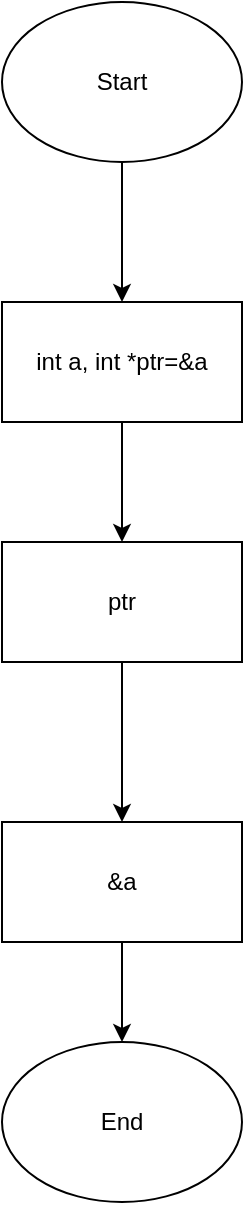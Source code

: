 <mxfile version="22.1.5" type="device" pages="6">
  <diagram name="B1" id="6_KSAB9air0fdyBVl3FK">
    <mxGraphModel dx="1173" dy="772" grid="1" gridSize="10" guides="1" tooltips="1" connect="1" arrows="1" fold="1" page="1" pageScale="1" pageWidth="850" pageHeight="1100" math="0" shadow="0">
      <root>
        <mxCell id="0" />
        <mxCell id="1" parent="0" />
        <mxCell id="7p3UQUXFQ85kBBODxPrP-3" style="edgeStyle=orthogonalEdgeStyle;rounded=0;orthogonalLoop=1;jettySize=auto;html=1;entryX=0.5;entryY=0;entryDx=0;entryDy=0;" parent="1" source="7p3UQUXFQ85kBBODxPrP-1" target="7p3UQUXFQ85kBBODxPrP-2" edge="1">
          <mxGeometry relative="1" as="geometry" />
        </mxCell>
        <mxCell id="7p3UQUXFQ85kBBODxPrP-1" value="Start" style="ellipse;whiteSpace=wrap;html=1;" parent="1" vertex="1">
          <mxGeometry x="80" y="60" width="120" height="80" as="geometry" />
        </mxCell>
        <mxCell id="7p3UQUXFQ85kBBODxPrP-5" style="edgeStyle=orthogonalEdgeStyle;rounded=0;orthogonalLoop=1;jettySize=auto;html=1;entryX=0.5;entryY=0;entryDx=0;entryDy=0;" parent="1" source="7p3UQUXFQ85kBBODxPrP-2" target="7p3UQUXFQ85kBBODxPrP-4" edge="1">
          <mxGeometry relative="1" as="geometry" />
        </mxCell>
        <mxCell id="7p3UQUXFQ85kBBODxPrP-2" value="int a, int *ptr=&amp;amp;a" style="rounded=0;whiteSpace=wrap;html=1;" parent="1" vertex="1">
          <mxGeometry x="80" y="210" width="120" height="60" as="geometry" />
        </mxCell>
        <mxCell id="7p3UQUXFQ85kBBODxPrP-7" value="" style="edgeStyle=orthogonalEdgeStyle;rounded=0;orthogonalLoop=1;jettySize=auto;html=1;" parent="1" source="7p3UQUXFQ85kBBODxPrP-4" target="7p3UQUXFQ85kBBODxPrP-6" edge="1">
          <mxGeometry relative="1" as="geometry" />
        </mxCell>
        <mxCell id="7p3UQUXFQ85kBBODxPrP-4" value="ptr" style="rounded=0;whiteSpace=wrap;html=1;" parent="1" vertex="1">
          <mxGeometry x="80" y="330" width="120" height="60" as="geometry" />
        </mxCell>
        <mxCell id="7p3UQUXFQ85kBBODxPrP-9" style="edgeStyle=orthogonalEdgeStyle;rounded=0;orthogonalLoop=1;jettySize=auto;html=1;entryX=0.5;entryY=0;entryDx=0;entryDy=0;" parent="1" source="7p3UQUXFQ85kBBODxPrP-6" target="7p3UQUXFQ85kBBODxPrP-8" edge="1">
          <mxGeometry relative="1" as="geometry" />
        </mxCell>
        <mxCell id="7p3UQUXFQ85kBBODxPrP-6" value="&amp;amp;a" style="whiteSpace=wrap;html=1;rounded=0;" parent="1" vertex="1">
          <mxGeometry x="80" y="470" width="120" height="60" as="geometry" />
        </mxCell>
        <mxCell id="7p3UQUXFQ85kBBODxPrP-8" value="End" style="ellipse;whiteSpace=wrap;html=1;" parent="1" vertex="1">
          <mxGeometry x="80" y="580" width="120" height="80" as="geometry" />
        </mxCell>
      </root>
    </mxGraphModel>
  </diagram>
  <diagram id="kRUA5sDQXTdpflmIs21b" name="b2">
    <mxGraphModel dx="1173" dy="772" grid="1" gridSize="10" guides="1" tooltips="1" connect="1" arrows="1" fold="1" page="1" pageScale="1" pageWidth="850" pageHeight="1100" math="0" shadow="0">
      <root>
        <mxCell id="0" />
        <mxCell id="1" parent="0" />
        <mxCell id="vdw8nJESu0jfJWYjwSM1-3" style="edgeStyle=orthogonalEdgeStyle;rounded=0;orthogonalLoop=1;jettySize=auto;html=1;entryX=0.5;entryY=0;entryDx=0;entryDy=0;" parent="1" source="vdw8nJESu0jfJWYjwSM1-1" edge="1">
          <mxGeometry relative="1" as="geometry">
            <mxPoint x="120" y="200" as="targetPoint" />
          </mxGeometry>
        </mxCell>
        <mxCell id="vdw8nJESu0jfJWYjwSM1-1" value="Start" style="ellipse;whiteSpace=wrap;html=1;" parent="1" vertex="1">
          <mxGeometry x="60" y="60" width="120" height="80" as="geometry" />
        </mxCell>
        <mxCell id="vdw8nJESu0jfJWYjwSM1-7" value="" style="edgeStyle=orthogonalEdgeStyle;rounded=0;orthogonalLoop=1;jettySize=auto;html=1;" parent="1" source="vdw8nJESu0jfJWYjwSM1-4" target="vdw8nJESu0jfJWYjwSM1-6" edge="1">
          <mxGeometry relative="1" as="geometry" />
        </mxCell>
        <mxCell id="vdw8nJESu0jfJWYjwSM1-4" value="sum=num1-num2" style="rounded=0;whiteSpace=wrap;html=1;" parent="1" vertex="1">
          <mxGeometry x="60" y="490" width="120" height="60" as="geometry" />
        </mxCell>
        <mxCell id="vdw8nJESu0jfJWYjwSM1-5" style="edgeStyle=orthogonalEdgeStyle;rounded=0;orthogonalLoop=1;jettySize=auto;html=1;entryX=0.5;entryY=-0.167;entryDx=0;entryDy=0;entryPerimeter=0;" parent="1" target="vdw8nJESu0jfJWYjwSM1-4" edge="1">
          <mxGeometry relative="1" as="geometry">
            <mxPoint x="120" y="260" as="sourcePoint" />
          </mxGeometry>
        </mxCell>
        <mxCell id="vdw8nJESu0jfJWYjwSM1-11" value="" style="edgeStyle=orthogonalEdgeStyle;rounded=0;orthogonalLoop=1;jettySize=auto;html=1;" parent="1" source="vdw8nJESu0jfJWYjwSM1-6" target="vdw8nJESu0jfJWYjwSM1-10" edge="1">
          <mxGeometry relative="1" as="geometry" />
        </mxCell>
        <mxCell id="vdw8nJESu0jfJWYjwSM1-6" value="temp=*ptr1&lt;br&gt;*ptr1=*ptr2&lt;br&gt;*ptr2=temp" style="whiteSpace=wrap;html=1;rounded=0;" parent="1" vertex="1">
          <mxGeometry x="260" y="490" width="120" height="60" as="geometry" />
        </mxCell>
        <mxCell id="vdw8nJESu0jfJWYjwSM1-8" value="num1,num2" style="shape=parallelogram;perimeter=parallelogramPerimeter;whiteSpace=wrap;html=1;fixedSize=1;" parent="1" vertex="1">
          <mxGeometry x="60" y="200" width="120" height="60" as="geometry" />
        </mxCell>
        <mxCell id="vdw8nJESu0jfJWYjwSM1-9" value="*ptr1=&amp;amp;sum2&lt;br&gt;*ptr2=&amp;amp;num2&lt;br&gt;temp" style="rounded=0;whiteSpace=wrap;html=1;" parent="1" vertex="1">
          <mxGeometry x="60" y="330" width="120" height="60" as="geometry" />
        </mxCell>
        <mxCell id="_Rzi0FJBZxwjQ4hfYmDF-3" style="edgeStyle=orthogonalEdgeStyle;rounded=0;orthogonalLoop=1;jettySize=auto;html=1;entryX=0.5;entryY=1;entryDx=0;entryDy=0;" parent="1" source="vdw8nJESu0jfJWYjwSM1-10" target="_Rzi0FJBZxwjQ4hfYmDF-1" edge="1">
          <mxGeometry relative="1" as="geometry" />
        </mxCell>
        <mxCell id="vdw8nJESu0jfJWYjwSM1-10" value="sum=num1-num2" style="whiteSpace=wrap;html=1;rounded=0;" parent="1" vertex="1">
          <mxGeometry x="460" y="490" width="120" height="60" as="geometry" />
        </mxCell>
        <mxCell id="_Rzi0FJBZxwjQ4hfYmDF-1" value="End" style="ellipse;whiteSpace=wrap;html=1;" parent="1" vertex="1">
          <mxGeometry x="460" y="330" width="120" height="80" as="geometry" />
        </mxCell>
      </root>
    </mxGraphModel>
  </diagram>
  <diagram id="p3NgyOiuko_tmNQkPGhB" name="b3">
    <mxGraphModel dx="1173" dy="772" grid="1" gridSize="10" guides="1" tooltips="1" connect="1" arrows="1" fold="1" page="1" pageScale="1" pageWidth="850" pageHeight="1100" math="0" shadow="0">
      <root>
        <mxCell id="0" />
        <mxCell id="1" parent="0" />
        <mxCell id="lcl2knsJLnPQxvl1hL1v-3" style="edgeStyle=orthogonalEdgeStyle;rounded=0;orthogonalLoop=1;jettySize=auto;html=1;entryX=0.5;entryY=0;entryDx=0;entryDy=0;" parent="1" source="lcl2knsJLnPQxvl1hL1v-1" edge="1">
          <mxGeometry relative="1" as="geometry">
            <mxPoint x="120" y="230" as="targetPoint" />
          </mxGeometry>
        </mxCell>
        <mxCell id="lcl2knsJLnPQxvl1hL1v-1" value="Start" style="ellipse;whiteSpace=wrap;html=1;" parent="1" vertex="1">
          <mxGeometry x="60" y="80" width="120" height="80" as="geometry" />
        </mxCell>
        <mxCell id="5biyz_T44ET5WGwnEXw_-20" value="" style="edgeStyle=orthogonalEdgeStyle;rounded=0;orthogonalLoop=1;jettySize=auto;html=1;" parent="1" source="lcl2knsJLnPQxvl1hL1v-4" target="5biyz_T44ET5WGwnEXw_-19" edge="1">
          <mxGeometry relative="1" as="geometry" />
        </mxCell>
        <mxCell id="lcl2knsJLnPQxvl1hL1v-4" value="str1[100]&lt;br style=&quot;border-color: var(--border-color);&quot;&gt;str2[100]" style="shape=parallelogram;perimeter=parallelogramPerimeter;whiteSpace=wrap;html=1;fixedSize=1;" parent="1" vertex="1">
          <mxGeometry x="60" y="490" width="120" height="60" as="geometry" />
        </mxCell>
        <mxCell id="5biyz_T44ET5WGwnEXw_-5" value="" style="edgeStyle=orthogonalEdgeStyle;rounded=0;orthogonalLoop=1;jettySize=auto;html=1;" parent="1" source="5biyz_T44ET5WGwnEXw_-3" edge="1">
          <mxGeometry relative="1" as="geometry">
            <mxPoint x="260" y="260" as="targetPoint" />
          </mxGeometry>
        </mxCell>
        <mxCell id="5biyz_T44ET5WGwnEXw_-18" style="edgeStyle=orthogonalEdgeStyle;rounded=0;orthogonalLoop=1;jettySize=auto;html=1;entryX=0.5;entryY=0;entryDx=0;entryDy=0;" parent="1" source="5biyz_T44ET5WGwnEXw_-3" target="lcl2knsJLnPQxvl1hL1v-4" edge="1">
          <mxGeometry relative="1" as="geometry" />
        </mxCell>
        <mxCell id="5biyz_T44ET5WGwnEXw_-3" value="countChar(char *str)" style="rounded=0;whiteSpace=wrap;html=1;" parent="1" vertex="1">
          <mxGeometry x="60" y="230" width="120" height="60" as="geometry" />
        </mxCell>
        <mxCell id="5biyz_T44ET5WGwnEXw_-9" value="" style="edgeStyle=orthogonalEdgeStyle;rounded=0;orthogonalLoop=1;jettySize=auto;html=1;" parent="1" source="5biyz_T44ET5WGwnEXw_-6" target="5biyz_T44ET5WGwnEXw_-8" edge="1">
          <mxGeometry relative="1" as="geometry" />
        </mxCell>
        <mxCell id="5biyz_T44ET5WGwnEXw_-6" value="count=0&lt;br&gt;*ptr= str" style="whiteSpace=wrap;html=1;" parent="1" vertex="1">
          <mxGeometry x="260" y="230" width="120" height="60" as="geometry" />
        </mxCell>
        <mxCell id="5biyz_T44ET5WGwnEXw_-11" value="" style="edgeStyle=orthogonalEdgeStyle;rounded=0;orthogonalLoop=1;jettySize=auto;html=1;" parent="1" source="5biyz_T44ET5WGwnEXw_-8" target="5biyz_T44ET5WGwnEXw_-10" edge="1">
          <mxGeometry relative="1" as="geometry" />
        </mxCell>
        <mxCell id="5biyz_T44ET5WGwnEXw_-16" value="true" style="edgeLabel;html=1;align=center;verticalAlign=middle;resizable=0;points=[];" parent="5biyz_T44ET5WGwnEXw_-11" vertex="1" connectable="0">
          <mxGeometry x="-0.073" y="-1" relative="1" as="geometry">
            <mxPoint as="offset" />
          </mxGeometry>
        </mxCell>
        <mxCell id="5biyz_T44ET5WGwnEXw_-15" value="" style="edgeStyle=orthogonalEdgeStyle;rounded=0;orthogonalLoop=1;jettySize=auto;html=1;" parent="1" source="5biyz_T44ET5WGwnEXw_-8" target="5biyz_T44ET5WGwnEXw_-14" edge="1">
          <mxGeometry relative="1" as="geometry" />
        </mxCell>
        <mxCell id="5biyz_T44ET5WGwnEXw_-17" value="false" style="edgeLabel;html=1;align=center;verticalAlign=middle;resizable=0;points=[];" parent="5biyz_T44ET5WGwnEXw_-15" vertex="1" connectable="0">
          <mxGeometry x="-0.2" y="-2" relative="1" as="geometry">
            <mxPoint as="offset" />
          </mxGeometry>
        </mxCell>
        <mxCell id="5biyz_T44ET5WGwnEXw_-8" value="*ptr không bằng &#39;\0&#39;" style="rhombus;whiteSpace=wrap;html=1;" parent="1" vertex="1">
          <mxGeometry x="460" y="195" width="130" height="130" as="geometry" />
        </mxCell>
        <mxCell id="5biyz_T44ET5WGwnEXw_-12" style="edgeStyle=orthogonalEdgeStyle;rounded=0;orthogonalLoop=1;jettySize=auto;html=1;entryX=0.5;entryY=1;entryDx=0;entryDy=0;" parent="1" source="5biyz_T44ET5WGwnEXw_-10" target="5biyz_T44ET5WGwnEXw_-8" edge="1">
          <mxGeometry relative="1" as="geometry">
            <Array as="points">
              <mxPoint x="730" y="400" />
              <mxPoint x="525" y="400" />
            </Array>
          </mxGeometry>
        </mxCell>
        <mxCell id="5biyz_T44ET5WGwnEXw_-10" value="*ptr+1&lt;br&gt;count+1" style="whiteSpace=wrap;html=1;" parent="1" vertex="1">
          <mxGeometry x="700" y="230" width="120" height="60" as="geometry" />
        </mxCell>
        <mxCell id="5biyz_T44ET5WGwnEXw_-14" value="count" style="whiteSpace=wrap;html=1;" parent="1" vertex="1">
          <mxGeometry x="465" y="60" width="120" height="60" as="geometry" />
        </mxCell>
        <mxCell id="5biyz_T44ET5WGwnEXw_-22" value="" style="edgeStyle=orthogonalEdgeStyle;rounded=0;orthogonalLoop=1;jettySize=auto;html=1;" parent="1" source="5biyz_T44ET5WGwnEXw_-19" target="5biyz_T44ET5WGwnEXw_-21" edge="1">
          <mxGeometry relative="1" as="geometry" />
        </mxCell>
        <mxCell id="5biyz_T44ET5WGwnEXw_-24" value="" style="edgeStyle=orthogonalEdgeStyle;rounded=0;orthogonalLoop=1;jettySize=auto;html=1;" parent="1" source="5biyz_T44ET5WGwnEXw_-19" target="5biyz_T44ET5WGwnEXw_-23" edge="1">
          <mxGeometry relative="1" as="geometry" />
        </mxCell>
        <mxCell id="5biyz_T44ET5WGwnEXw_-19" value="c1=countChar(str1)" style="whiteSpace=wrap;html=1;" parent="1" vertex="1">
          <mxGeometry x="35" y="600" width="170" height="70" as="geometry" />
        </mxCell>
        <mxCell id="5biyz_T44ET5WGwnEXw_-26" value="" style="edgeStyle=orthogonalEdgeStyle;rounded=0;orthogonalLoop=1;jettySize=auto;html=1;" parent="1" source="5biyz_T44ET5WGwnEXw_-21" target="5biyz_T44ET5WGwnEXw_-25" edge="1">
          <mxGeometry relative="1" as="geometry" />
        </mxCell>
        <mxCell id="5biyz_T44ET5WGwnEXw_-28" value="" style="edgeStyle=orthogonalEdgeStyle;rounded=0;orthogonalLoop=1;jettySize=auto;html=1;" parent="1" source="5biyz_T44ET5WGwnEXw_-21" target="5biyz_T44ET5WGwnEXw_-27" edge="1">
          <mxGeometry relative="1" as="geometry" />
        </mxCell>
        <mxCell id="5biyz_T44ET5WGwnEXw_-21" value="c2=countChar(str2)" style="whiteSpace=wrap;html=1;" parent="1" vertex="1">
          <mxGeometry x="35" y="750" width="170" height="70" as="geometry" />
        </mxCell>
        <mxCell id="5biyz_T44ET5WGwnEXw_-29" style="edgeStyle=orthogonalEdgeStyle;rounded=0;orthogonalLoop=1;jettySize=auto;html=1;entryX=1;entryY=0.5;entryDx=0;entryDy=0;" parent="1" source="5biyz_T44ET5WGwnEXw_-23" target="5biyz_T44ET5WGwnEXw_-27" edge="1">
          <mxGeometry relative="1" as="geometry">
            <Array as="points">
              <mxPoint x="580" y="635" />
              <mxPoint x="580" y="953" />
            </Array>
          </mxGeometry>
        </mxCell>
        <mxCell id="5biyz_T44ET5WGwnEXw_-23" value="count1" style="whiteSpace=wrap;html=1;" parent="1" vertex="1">
          <mxGeometry x="390" y="605" width="120" height="60" as="geometry" />
        </mxCell>
        <mxCell id="5biyz_T44ET5WGwnEXw_-25" value="count2" style="whiteSpace=wrap;html=1;" parent="1" vertex="1">
          <mxGeometry x="390" y="755" width="120" height="60" as="geometry" />
        </mxCell>
        <mxCell id="5biyz_T44ET5WGwnEXw_-32" value="" style="edgeStyle=orthogonalEdgeStyle;rounded=0;orthogonalLoop=1;jettySize=auto;html=1;" parent="1" source="5biyz_T44ET5WGwnEXw_-27" target="5biyz_T44ET5WGwnEXw_-31" edge="1">
          <mxGeometry relative="1" as="geometry" />
        </mxCell>
        <mxCell id="fRAXrAi7vEaADw1mhPaA-2" value="false" style="edgeLabel;html=1;align=center;verticalAlign=middle;resizable=0;points=[];" parent="5biyz_T44ET5WGwnEXw_-32" vertex="1" connectable="0">
          <mxGeometry x="-0.617" y="-1" relative="1" as="geometry">
            <mxPoint as="offset" />
          </mxGeometry>
        </mxCell>
        <mxCell id="5biyz_T44ET5WGwnEXw_-27" value="count1&amp;gt;count2" style="rhombus;whiteSpace=wrap;html=1;" parent="1" vertex="1">
          <mxGeometry x="60" y="895" width="120" height="115" as="geometry" />
        </mxCell>
        <mxCell id="5biyz_T44ET5WGwnEXw_-30" value="" style="endArrow=none;html=1;rounded=0;" parent="1" source="5biyz_T44ET5WGwnEXw_-25" edge="1">
          <mxGeometry width="50" height="50" relative="1" as="geometry">
            <mxPoint x="510" y="835" as="sourcePoint" />
            <mxPoint x="580.711" y="785" as="targetPoint" />
          </mxGeometry>
        </mxCell>
        <mxCell id="5biyz_T44ET5WGwnEXw_-37" value="" style="edgeStyle=orthogonalEdgeStyle;rounded=0;orthogonalLoop=1;jettySize=auto;html=1;" parent="1" source="5biyz_T44ET5WGwnEXw_-31" target="5biyz_T44ET5WGwnEXw_-36" edge="1">
          <mxGeometry relative="1" as="geometry" />
        </mxCell>
        <mxCell id="fRAXrAi7vEaADw1mhPaA-3" value="true" style="edgeLabel;html=1;align=center;verticalAlign=middle;resizable=0;points=[];" parent="5biyz_T44ET5WGwnEXw_-37" vertex="1" connectable="0">
          <mxGeometry x="-0.035" y="1" relative="1" as="geometry">
            <mxPoint as="offset" />
          </mxGeometry>
        </mxCell>
        <mxCell id="5biyz_T44ET5WGwnEXw_-39" value="" style="edgeStyle=orthogonalEdgeStyle;rounded=0;orthogonalLoop=1;jettySize=auto;html=1;" parent="1" source="5biyz_T44ET5WGwnEXw_-31" target="5biyz_T44ET5WGwnEXw_-38" edge="1">
          <mxGeometry relative="1" as="geometry" />
        </mxCell>
        <mxCell id="fRAXrAi7vEaADw1mhPaA-4" value="false" style="edgeLabel;html=1;align=center;verticalAlign=middle;resizable=0;points=[];" parent="5biyz_T44ET5WGwnEXw_-39" vertex="1" connectable="0">
          <mxGeometry x="-0.163" y="-1" relative="1" as="geometry">
            <mxPoint as="offset" />
          </mxGeometry>
        </mxCell>
        <mxCell id="5biyz_T44ET5WGwnEXw_-31" value="count1&amp;lt;count2" style="rhombus;whiteSpace=wrap;html=1;" parent="1" vertex="1">
          <mxGeometry x="60" y="1090" width="120" height="115" as="geometry" />
        </mxCell>
        <mxCell id="5biyz_T44ET5WGwnEXw_-34" value="str1" style="rounded=0;whiteSpace=wrap;html=1;" parent="1" vertex="1">
          <mxGeometry x="410" y="1010" width="120" height="60" as="geometry" />
        </mxCell>
        <mxCell id="5biyz_T44ET5WGwnEXw_-35" value="" style="endArrow=classic;html=1;rounded=0;exitX=0;exitY=0.5;exitDx=0;exitDy=0;" parent="1" source="5biyz_T44ET5WGwnEXw_-27" edge="1">
          <mxGeometry width="50" height="50" relative="1" as="geometry">
            <mxPoint x="360" y="1090" as="sourcePoint" />
            <mxPoint x="410" y="1040" as="targetPoint" />
            <Array as="points">
              <mxPoint x="20" y="953" />
              <mxPoint x="20" y="1040" />
            </Array>
          </mxGeometry>
        </mxCell>
        <mxCell id="fRAXrAi7vEaADw1mhPaA-1" value="true" style="edgeLabel;html=1;align=center;verticalAlign=middle;resizable=0;points=[];" parent="5biyz_T44ET5WGwnEXw_-35" vertex="1" connectable="0">
          <mxGeometry x="-0.652" y="-1" relative="1" as="geometry">
            <mxPoint as="offset" />
          </mxGeometry>
        </mxCell>
        <mxCell id="5biyz_T44ET5WGwnEXw_-36" value="str2" style="whiteSpace=wrap;html=1;" parent="1" vertex="1">
          <mxGeometry x="410" y="1117.5" width="120" height="60" as="geometry" />
        </mxCell>
        <mxCell id="5biyz_T44ET5WGwnEXw_-41" style="edgeStyle=orthogonalEdgeStyle;rounded=0;orthogonalLoop=1;jettySize=auto;html=1;" parent="1" source="5biyz_T44ET5WGwnEXw_-38" edge="1">
          <mxGeometry relative="1" as="geometry">
            <mxPoint x="580" y="1342.5" as="targetPoint" />
          </mxGeometry>
        </mxCell>
        <mxCell id="5biyz_T44ET5WGwnEXw_-38" value="str1&lt;br&gt;str2" style="whiteSpace=wrap;html=1;" parent="1" vertex="1">
          <mxGeometry x="60" y="1312.5" width="120" height="60" as="geometry" />
        </mxCell>
        <mxCell id="5biyz_T44ET5WGwnEXw_-40" value="End" style="ellipse;whiteSpace=wrap;html=1;" parent="1" vertex="1">
          <mxGeometry x="580" y="1302.5" width="120" height="80" as="geometry" />
        </mxCell>
      </root>
    </mxGraphModel>
  </diagram>
  <diagram id="63HGcpgoJF8PpdPNbPuD" name="B6">
    <mxGraphModel dx="2933" dy="1930" grid="1" gridSize="10" guides="1" tooltips="1" connect="1" arrows="1" fold="1" page="1" pageScale="1" pageWidth="850" pageHeight="1100" math="0" shadow="0">
      <root>
        <mxCell id="0" />
        <mxCell id="1" parent="0" />
        <mxCell id="PS5-5c_UvTdCYtFDiTqy-20" style="edgeStyle=orthogonalEdgeStyle;rounded=0;orthogonalLoop=1;jettySize=auto;html=1;entryX=1;entryY=0.5;entryDx=0;entryDy=0;" edge="1" parent="1" source="PS5-5c_UvTdCYtFDiTqy-1" target="PS5-5c_UvTdCYtFDiTqy-18">
          <mxGeometry relative="1" as="geometry" />
        </mxCell>
        <mxCell id="PS5-5c_UvTdCYtFDiTqy-1" value="Start" style="ellipse;whiteSpace=wrap;html=1;" vertex="1" parent="1">
          <mxGeometry x="800" y="40" width="120" height="80" as="geometry" />
        </mxCell>
        <mxCell id="PS5-5c_UvTdCYtFDiTqy-5" style="edgeStyle=orthogonalEdgeStyle;rounded=0;orthogonalLoop=1;jettySize=auto;html=1;entryX=0.5;entryY=0;entryDx=0;entryDy=0;" edge="1" parent="1" source="PS5-5c_UvTdCYtFDiTqy-2" target="PS5-5c_UvTdCYtFDiTqy-4">
          <mxGeometry relative="1" as="geometry" />
        </mxCell>
        <mxCell id="PS5-5c_UvTdCYtFDiTqy-2" value="str,str2,temp&lt;br&gt;*ptr=str&lt;br&gt;*ptr2=str2&lt;br&gt;*ptr3=temp" style="rounded=0;whiteSpace=wrap;html=1;" vertex="1" parent="1">
          <mxGeometry x="90" y="50" width="120" height="60" as="geometry" />
        </mxCell>
        <mxCell id="PS5-5c_UvTdCYtFDiTqy-7" style="edgeStyle=orthogonalEdgeStyle;rounded=0;orthogonalLoop=1;jettySize=auto;html=1;" edge="1" parent="1" source="PS5-5c_UvTdCYtFDiTqy-4" target="PS5-5c_UvTdCYtFDiTqy-6">
          <mxGeometry relative="1" as="geometry" />
        </mxCell>
        <mxCell id="PS5-5c_UvTdCYtFDiTqy-4" value="Choice" style="shape=parallelogram;perimeter=parallelogramPerimeter;whiteSpace=wrap;html=1;fixedSize=1;" vertex="1" parent="1">
          <mxGeometry x="90" y="320" width="120" height="60" as="geometry" />
        </mxCell>
        <mxCell id="PS5-5c_UvTdCYtFDiTqy-9" value="" style="edgeStyle=orthogonalEdgeStyle;rounded=0;orthogonalLoop=1;jettySize=auto;html=1;" edge="1" parent="1" source="PS5-5c_UvTdCYtFDiTqy-6" target="PS5-5c_UvTdCYtFDiTqy-8">
          <mxGeometry relative="1" as="geometry" />
        </mxCell>
        <mxCell id="PS5-5c_UvTdCYtFDiTqy-11" style="edgeStyle=orthogonalEdgeStyle;rounded=0;orthogonalLoop=1;jettySize=auto;html=1;entryX=0;entryY=0.5;entryDx=0;entryDy=0;" edge="1" parent="1" source="PS5-5c_UvTdCYtFDiTqy-6" target="PS5-5c_UvTdCYtFDiTqy-10">
          <mxGeometry relative="1" as="geometry" />
        </mxCell>
        <mxCell id="PS5-5c_UvTdCYtFDiTqy-6" value="choice =1" style="rhombus;whiteSpace=wrap;html=1;" vertex="1" parent="1">
          <mxGeometry x="110" y="440" width="80" height="80" as="geometry" />
        </mxCell>
        <mxCell id="PS5-5c_UvTdCYtFDiTqy-13" style="edgeStyle=orthogonalEdgeStyle;rounded=0;orthogonalLoop=1;jettySize=auto;html=1;" edge="1" parent="1" source="PS5-5c_UvTdCYtFDiTqy-8" target="PS5-5c_UvTdCYtFDiTqy-12">
          <mxGeometry relative="1" as="geometry" />
        </mxCell>
        <mxCell id="PS5-5c_UvTdCYtFDiTqy-15" style="edgeStyle=orthogonalEdgeStyle;rounded=0;orthogonalLoop=1;jettySize=auto;html=1;" edge="1" parent="1" source="PS5-5c_UvTdCYtFDiTqy-8" target="PS5-5c_UvTdCYtFDiTqy-14">
          <mxGeometry relative="1" as="geometry" />
        </mxCell>
        <mxCell id="PS5-5c_UvTdCYtFDiTqy-8" value="choice =2" style="rhombus;whiteSpace=wrap;html=1;" vertex="1" parent="1">
          <mxGeometry x="110" y="600" width="80" height="80" as="geometry" />
        </mxCell>
        <mxCell id="PS5-5c_UvTdCYtFDiTqy-73" style="edgeStyle=orthogonalEdgeStyle;rounded=0;orthogonalLoop=1;jettySize=auto;html=1;entryX=0.5;entryY=0;entryDx=0;entryDy=0;" edge="1" parent="1" source="PS5-5c_UvTdCYtFDiTqy-10" target="PS5-5c_UvTdCYtFDiTqy-71">
          <mxGeometry relative="1" as="geometry" />
        </mxCell>
        <mxCell id="PS5-5c_UvTdCYtFDiTqy-10" value="Str" style="shape=parallelogram;perimeter=parallelogramPerimeter;whiteSpace=wrap;html=1;fixedSize=1;" vertex="1" parent="1">
          <mxGeometry x="290" y="450" width="120" height="60" as="geometry" />
        </mxCell>
        <mxCell id="PS5-5c_UvTdCYtFDiTqy-12" value="Str" style="rounded=0;whiteSpace=wrap;html=1;" vertex="1" parent="1">
          <mxGeometry x="290" y="610" width="120" height="60" as="geometry" />
        </mxCell>
        <mxCell id="PS5-5c_UvTdCYtFDiTqy-17" style="edgeStyle=orthogonalEdgeStyle;rounded=0;orthogonalLoop=1;jettySize=auto;html=1;entryX=0;entryY=0.5;entryDx=0;entryDy=0;" edge="1" parent="1" source="PS5-5c_UvTdCYtFDiTqy-14" target="PS5-5c_UvTdCYtFDiTqy-16">
          <mxGeometry relative="1" as="geometry" />
        </mxCell>
        <mxCell id="PS5-5c_UvTdCYtFDiTqy-27" value="" style="edgeStyle=orthogonalEdgeStyle;rounded=0;orthogonalLoop=1;jettySize=auto;html=1;" edge="1" parent="1" source="PS5-5c_UvTdCYtFDiTqy-14" target="PS5-5c_UvTdCYtFDiTqy-26">
          <mxGeometry relative="1" as="geometry" />
        </mxCell>
        <mxCell id="PS5-5c_UvTdCYtFDiTqy-14" value="choice =3" style="rhombus;whiteSpace=wrap;html=1;" vertex="1" parent="1">
          <mxGeometry x="110" y="740" width="80" height="80" as="geometry" />
        </mxCell>
        <mxCell id="PS5-5c_UvTdCYtFDiTqy-22" value="" style="edgeStyle=orthogonalEdgeStyle;rounded=0;orthogonalLoop=1;jettySize=auto;html=1;" edge="1" parent="1" source="PS5-5c_UvTdCYtFDiTqy-16" target="PS5-5c_UvTdCYtFDiTqy-21">
          <mxGeometry relative="1" as="geometry" />
        </mxCell>
        <mxCell id="PS5-5c_UvTdCYtFDiTqy-16" value="i+1 cho đến lúc = độ dài string" style="rounded=0;whiteSpace=wrap;html=1;" vertex="1" parent="1">
          <mxGeometry x="290" y="750" width="120" height="60" as="geometry" />
        </mxCell>
        <mxCell id="PS5-5c_UvTdCYtFDiTqy-44" style="edgeStyle=orthogonalEdgeStyle;rounded=0;orthogonalLoop=1;jettySize=auto;html=1;entryX=1;entryY=0.5;entryDx=0;entryDy=0;" edge="1" parent="1" source="PS5-5c_UvTdCYtFDiTqy-18" target="PS5-5c_UvTdCYtFDiTqy-2">
          <mxGeometry relative="1" as="geometry" />
        </mxCell>
        <mxCell id="PS5-5c_UvTdCYtFDiTqy-18" value="i=0" style="rounded=0;whiteSpace=wrap;html=1;" vertex="1" parent="1">
          <mxGeometry x="330" y="50" width="120" height="60" as="geometry" />
        </mxCell>
        <mxCell id="PS5-5c_UvTdCYtFDiTqy-24" value="" style="edgeStyle=orthogonalEdgeStyle;rounded=0;orthogonalLoop=1;jettySize=auto;html=1;" edge="1" parent="1" source="PS5-5c_UvTdCYtFDiTqy-21" target="PS5-5c_UvTdCYtFDiTqy-23">
          <mxGeometry relative="1" as="geometry" />
        </mxCell>
        <mxCell id="PS5-5c_UvTdCYtFDiTqy-21" value="*(ptr+i) = *(ptr2+i)" style="whiteSpace=wrap;html=1;rounded=0;" vertex="1" parent="1">
          <mxGeometry x="490" y="750" width="120" height="60" as="geometry" />
        </mxCell>
        <mxCell id="PS5-5c_UvTdCYtFDiTqy-23" value="i+1" style="whiteSpace=wrap;html=1;rounded=0;" vertex="1" parent="1">
          <mxGeometry x="690" y="750" width="120" height="60" as="geometry" />
        </mxCell>
        <mxCell id="PS5-5c_UvTdCYtFDiTqy-30" value="" style="edgeStyle=orthogonalEdgeStyle;rounded=0;orthogonalLoop=1;jettySize=auto;html=1;" edge="1" parent="1" source="PS5-5c_UvTdCYtFDiTqy-26">
          <mxGeometry relative="1" as="geometry">
            <mxPoint x="250" y="940" as="targetPoint" />
          </mxGeometry>
        </mxCell>
        <mxCell id="PS5-5c_UvTdCYtFDiTqy-35" value="" style="edgeStyle=orthogonalEdgeStyle;rounded=0;orthogonalLoop=1;jettySize=auto;html=1;" edge="1" parent="1" source="PS5-5c_UvTdCYtFDiTqy-26" target="PS5-5c_UvTdCYtFDiTqy-34">
          <mxGeometry relative="1" as="geometry" />
        </mxCell>
        <mxCell id="PS5-5c_UvTdCYtFDiTqy-26" value="choice =4" style="rhombus;whiteSpace=wrap;html=1;" vertex="1" parent="1">
          <mxGeometry x="110" y="900" width="80" height="80" as="geometry" />
        </mxCell>
        <mxCell id="PS5-5c_UvTdCYtFDiTqy-28" value="" style="endArrow=classic;html=1;rounded=0;exitX=0.5;exitY=0;exitDx=0;exitDy=0;" edge="1" parent="1" source="PS5-5c_UvTdCYtFDiTqy-23">
          <mxGeometry width="50" height="50" relative="1" as="geometry">
            <mxPoint x="750" y="710" as="sourcePoint" />
            <mxPoint x="350" y="750" as="targetPoint" />
            <Array as="points">
              <mxPoint x="750" y="700" />
              <mxPoint x="350" y="700" />
            </Array>
          </mxGeometry>
        </mxCell>
        <mxCell id="PS5-5c_UvTdCYtFDiTqy-33" value="" style="edgeStyle=orthogonalEdgeStyle;rounded=0;orthogonalLoop=1;jettySize=auto;html=1;" edge="1" parent="1" source="PS5-5c_UvTdCYtFDiTqy-31" target="PS5-5c_UvTdCYtFDiTqy-32">
          <mxGeometry relative="1" as="geometry" />
        </mxCell>
        <mxCell id="PS5-5c_UvTdCYtFDiTqy-31" value="str2" style="shape=parallelogram;perimeter=parallelogramPerimeter;whiteSpace=wrap;html=1;fixedSize=1;" vertex="1" parent="1">
          <mxGeometry x="240" y="910" width="120" height="60" as="geometry" />
        </mxCell>
        <mxCell id="PS5-5c_UvTdCYtFDiTqy-32" value="strcat(str,str2)" style="whiteSpace=wrap;html=1;" vertex="1" parent="1">
          <mxGeometry x="430" y="910" width="120" height="60" as="geometry" />
        </mxCell>
        <mxCell id="PS5-5c_UvTdCYtFDiTqy-37" style="edgeStyle=orthogonalEdgeStyle;rounded=0;orthogonalLoop=1;jettySize=auto;html=1;" edge="1" parent="1" source="PS5-5c_UvTdCYtFDiTqy-34" target="PS5-5c_UvTdCYtFDiTqy-36">
          <mxGeometry relative="1" as="geometry" />
        </mxCell>
        <mxCell id="PS5-5c_UvTdCYtFDiTqy-59" value="" style="edgeStyle=orthogonalEdgeStyle;rounded=0;orthogonalLoop=1;jettySize=auto;html=1;" edge="1" parent="1" source="PS5-5c_UvTdCYtFDiTqy-34" target="PS5-5c_UvTdCYtFDiTqy-58">
          <mxGeometry relative="1" as="geometry" />
        </mxCell>
        <mxCell id="PS5-5c_UvTdCYtFDiTqy-34" value="choice = 5" style="rhombus;whiteSpace=wrap;html=1;" vertex="1" parent="1">
          <mxGeometry x="110" y="1060" width="80" height="80" as="geometry" />
        </mxCell>
        <mxCell id="PS5-5c_UvTdCYtFDiTqy-39" style="edgeStyle=orthogonalEdgeStyle;rounded=0;orthogonalLoop=1;jettySize=auto;html=1;entryX=0;entryY=0.5;entryDx=0;entryDy=0;" edge="1" parent="1" source="PS5-5c_UvTdCYtFDiTqy-36">
          <mxGeometry relative="1" as="geometry">
            <mxPoint x="460" y="1100" as="targetPoint" />
          </mxGeometry>
        </mxCell>
        <mxCell id="PS5-5c_UvTdCYtFDiTqy-36" value="str2" style="shape=parallelogram;perimeter=parallelogramPerimeter;whiteSpace=wrap;html=1;fixedSize=1;" vertex="1" parent="1">
          <mxGeometry x="260" y="1070" width="120" height="60" as="geometry" />
        </mxCell>
        <mxCell id="PS5-5c_UvTdCYtFDiTqy-42" value="" style="edgeStyle=orthogonalEdgeStyle;rounded=0;orthogonalLoop=1;jettySize=auto;html=1;" edge="1" parent="1" source="PS5-5c_UvTdCYtFDiTqy-40" target="PS5-5c_UvTdCYtFDiTqy-41">
          <mxGeometry relative="1" as="geometry" />
        </mxCell>
        <mxCell id="PS5-5c_UvTdCYtFDiTqy-40" value="length2= độ dài chuỗi str2" style="rounded=0;whiteSpace=wrap;html=1;" vertex="1" parent="1">
          <mxGeometry x="460" y="1070" width="120" height="60" as="geometry" />
        </mxCell>
        <mxCell id="PS5-5c_UvTdCYtFDiTqy-47" value="" style="edgeStyle=orthogonalEdgeStyle;rounded=0;orthogonalLoop=1;jettySize=auto;html=1;" edge="1" parent="1" source="PS5-5c_UvTdCYtFDiTqy-41" target="PS5-5c_UvTdCYtFDiTqy-46">
          <mxGeometry relative="1" as="geometry" />
        </mxCell>
        <mxCell id="PS5-5c_UvTdCYtFDiTqy-48" value="false" style="edgeLabel;html=1;align=center;verticalAlign=middle;resizable=0;points=[];" vertex="1" connectable="0" parent="PS5-5c_UvTdCYtFDiTqy-47">
          <mxGeometry x="-0.375" y="2" relative="1" as="geometry">
            <mxPoint as="offset" />
          </mxGeometry>
        </mxCell>
        <mxCell id="PS5-5c_UvTdCYtFDiTqy-50" value="" style="edgeStyle=orthogonalEdgeStyle;rounded=0;orthogonalLoop=1;jettySize=auto;html=1;" edge="1" parent="1" source="PS5-5c_UvTdCYtFDiTqy-41" target="PS5-5c_UvTdCYtFDiTqy-49">
          <mxGeometry relative="1" as="geometry" />
        </mxCell>
        <mxCell id="PS5-5c_UvTdCYtFDiTqy-55" value="true" style="edgeLabel;html=1;align=center;verticalAlign=middle;resizable=0;points=[];" vertex="1" connectable="0" parent="PS5-5c_UvTdCYtFDiTqy-50">
          <mxGeometry x="0.022" relative="1" as="geometry">
            <mxPoint as="offset" />
          </mxGeometry>
        </mxCell>
        <mxCell id="PS5-5c_UvTdCYtFDiTqy-41" value="length1&amp;gt;length2" style="rhombus;whiteSpace=wrap;html=1;rounded=0;" vertex="1" parent="1">
          <mxGeometry x="680" y="1040" width="120" height="120" as="geometry" />
        </mxCell>
        <mxCell id="PS5-5c_UvTdCYtFDiTqy-45" value="length=độ dài chuỗi str1" style="rounded=0;whiteSpace=wrap;html=1;" vertex="1" parent="1">
          <mxGeometry x="90" y="180" width="120" height="60" as="geometry" />
        </mxCell>
        <mxCell id="PS5-5c_UvTdCYtFDiTqy-52" value="" style="edgeStyle=orthogonalEdgeStyle;rounded=0;orthogonalLoop=1;jettySize=auto;html=1;" edge="1" parent="1" source="PS5-5c_UvTdCYtFDiTqy-46" target="PS5-5c_UvTdCYtFDiTqy-51">
          <mxGeometry relative="1" as="geometry" />
        </mxCell>
        <mxCell id="PS5-5c_UvTdCYtFDiTqy-57" value="false" style="edgeLabel;html=1;align=center;verticalAlign=middle;resizable=0;points=[];" vertex="1" connectable="0" parent="PS5-5c_UvTdCYtFDiTqy-52">
          <mxGeometry x="-0.075" relative="1" as="geometry">
            <mxPoint as="offset" />
          </mxGeometry>
        </mxCell>
        <mxCell id="PS5-5c_UvTdCYtFDiTqy-54" value="" style="edgeStyle=orthogonalEdgeStyle;rounded=0;orthogonalLoop=1;jettySize=auto;html=1;" edge="1" parent="1" source="PS5-5c_UvTdCYtFDiTqy-46" target="PS5-5c_UvTdCYtFDiTqy-53">
          <mxGeometry relative="1" as="geometry" />
        </mxCell>
        <mxCell id="PS5-5c_UvTdCYtFDiTqy-56" value="true" style="edgeLabel;html=1;align=center;verticalAlign=middle;resizable=0;points=[];" vertex="1" connectable="0" parent="PS5-5c_UvTdCYtFDiTqy-54">
          <mxGeometry x="-0.011" y="-1" relative="1" as="geometry">
            <mxPoint as="offset" />
          </mxGeometry>
        </mxCell>
        <mxCell id="PS5-5c_UvTdCYtFDiTqy-46" value="length1&amp;lt;length2" style="rhombus;whiteSpace=wrap;html=1;rounded=0;" vertex="1" parent="1">
          <mxGeometry x="880" y="1040" width="120" height="120" as="geometry" />
        </mxCell>
        <mxCell id="PS5-5c_UvTdCYtFDiTqy-49" value="chuỗi 1 lớn hơn" style="whiteSpace=wrap;html=1;rounded=0;" vertex="1" parent="1">
          <mxGeometry x="680" y="920" width="120" height="60" as="geometry" />
        </mxCell>
        <mxCell id="PS5-5c_UvTdCYtFDiTqy-51" value="2 chuỗi bằng nhau" style="whiteSpace=wrap;html=1;rounded=0;" vertex="1" parent="1">
          <mxGeometry x="1080" y="1070" width="120" height="60" as="geometry" />
        </mxCell>
        <mxCell id="PS5-5c_UvTdCYtFDiTqy-53" value="chuỗi 2 lớn hơn" style="whiteSpace=wrap;html=1;rounded=0;" vertex="1" parent="1">
          <mxGeometry x="880" y="920" width="120" height="60" as="geometry" />
        </mxCell>
        <mxCell id="PS5-5c_UvTdCYtFDiTqy-61" value="" style="edgeStyle=orthogonalEdgeStyle;rounded=0;orthogonalLoop=1;jettySize=auto;html=1;" edge="1" parent="1" source="PS5-5c_UvTdCYtFDiTqy-58" target="PS5-5c_UvTdCYtFDiTqy-60">
          <mxGeometry relative="1" as="geometry" />
        </mxCell>
        <mxCell id="PS5-5c_UvTdCYtFDiTqy-70" value="" style="edgeStyle=orthogonalEdgeStyle;rounded=0;orthogonalLoop=1;jettySize=auto;html=1;" edge="1" parent="1" source="PS5-5c_UvTdCYtFDiTqy-58" target="PS5-5c_UvTdCYtFDiTqy-69">
          <mxGeometry relative="1" as="geometry" />
        </mxCell>
        <mxCell id="PS5-5c_UvTdCYtFDiTqy-58" value="choice = 6" style="rhombus;whiteSpace=wrap;html=1;" vertex="1" parent="1">
          <mxGeometry x="110" y="1220" width="80" height="80" as="geometry" />
        </mxCell>
        <mxCell id="PS5-5c_UvTdCYtFDiTqy-63" value="" style="edgeStyle=orthogonalEdgeStyle;rounded=0;orthogonalLoop=1;jettySize=auto;html=1;" edge="1" parent="1" source="PS5-5c_UvTdCYtFDiTqy-60" target="PS5-5c_UvTdCYtFDiTqy-62">
          <mxGeometry relative="1" as="geometry" />
        </mxCell>
        <mxCell id="PS5-5c_UvTdCYtFDiTqy-60" value="i+1 cho đến khi = length/2" style="whiteSpace=wrap;html=1;" vertex="1" parent="1">
          <mxGeometry x="250" y="1230" width="120" height="60" as="geometry" />
        </mxCell>
        <mxCell id="PS5-5c_UvTdCYtFDiTqy-65" value="" style="edgeStyle=orthogonalEdgeStyle;rounded=0;orthogonalLoop=1;jettySize=auto;html=1;" edge="1" parent="1" source="PS5-5c_UvTdCYtFDiTqy-62" target="PS5-5c_UvTdCYtFDiTqy-64">
          <mxGeometry relative="1" as="geometry" />
        </mxCell>
        <mxCell id="PS5-5c_UvTdCYtFDiTqy-62" value="*(ptr3+i)=*(ptr+i)" style="whiteSpace=wrap;html=1;" vertex="1" parent="1">
          <mxGeometry x="450" y="1230" width="120" height="60" as="geometry" />
        </mxCell>
        <mxCell id="PS5-5c_UvTdCYtFDiTqy-67" value="" style="edgeStyle=orthogonalEdgeStyle;rounded=0;orthogonalLoop=1;jettySize=auto;html=1;" edge="1" parent="1" source="PS5-5c_UvTdCYtFDiTqy-64" target="PS5-5c_UvTdCYtFDiTqy-66">
          <mxGeometry relative="1" as="geometry" />
        </mxCell>
        <mxCell id="PS5-5c_UvTdCYtFDiTqy-64" value="*(ptr+i)=*(ptr2+i)" style="whiteSpace=wrap;html=1;" vertex="1" parent="1">
          <mxGeometry x="650" y="1230" width="120" height="60" as="geometry" />
        </mxCell>
        <mxCell id="PS5-5c_UvTdCYtFDiTqy-66" value="*(ptr2+i)=*(ptr3+i)" style="whiteSpace=wrap;html=1;" vertex="1" parent="1">
          <mxGeometry x="850" y="1230" width="120" height="60" as="geometry" />
        </mxCell>
        <mxCell id="PS5-5c_UvTdCYtFDiTqy-68" value="" style="endArrow=classic;html=1;rounded=0;exitX=0.5;exitY=1;exitDx=0;exitDy=0;" edge="1" parent="1" source="PS5-5c_UvTdCYtFDiTqy-66">
          <mxGeometry width="50" height="50" relative="1" as="geometry">
            <mxPoint x="260" y="1340" as="sourcePoint" />
            <mxPoint x="310" y="1290" as="targetPoint" />
            <Array as="points">
              <mxPoint x="910" y="1370" />
              <mxPoint x="310" y="1370" />
            </Array>
          </mxGeometry>
        </mxCell>
        <mxCell id="PS5-5c_UvTdCYtFDiTqy-72" style="edgeStyle=orthogonalEdgeStyle;rounded=0;orthogonalLoop=1;jettySize=auto;html=1;" edge="1" parent="1" source="PS5-5c_UvTdCYtFDiTqy-69">
          <mxGeometry relative="1" as="geometry">
            <mxPoint x="1210" y="1460" as="targetPoint" />
          </mxGeometry>
        </mxCell>
        <mxCell id="PS5-5c_UvTdCYtFDiTqy-69" value="choice = 7" style="rhombus;whiteSpace=wrap;html=1;" vertex="1" parent="1">
          <mxGeometry x="110" y="1420" width="80" height="80" as="geometry" />
        </mxCell>
        <mxCell id="PS5-5c_UvTdCYtFDiTqy-71" value="End" style="ellipse;whiteSpace=wrap;html=1;" vertex="1" parent="1">
          <mxGeometry x="1210" y="1420" width="120" height="80" as="geometry" />
        </mxCell>
        <mxCell id="PS5-5c_UvTdCYtFDiTqy-74" value="" style="endArrow=none;html=1;rounded=0;exitX=1;exitY=0.5;exitDx=0;exitDy=0;" edge="1" parent="1" source="PS5-5c_UvTdCYtFDiTqy-12">
          <mxGeometry width="50" height="50" relative="1" as="geometry">
            <mxPoint x="1220" y="690" as="sourcePoint" />
            <mxPoint x="1270" y="640" as="targetPoint" />
          </mxGeometry>
        </mxCell>
        <mxCell id="PS5-5c_UvTdCYtFDiTqy-75" value="" style="endArrow=none;html=1;rounded=0;exitX=1;exitY=0.5;exitDx=0;exitDy=0;" edge="1" parent="1" source="PS5-5c_UvTdCYtFDiTqy-23">
          <mxGeometry width="50" height="50" relative="1" as="geometry">
            <mxPoint x="1220" y="830" as="sourcePoint" />
            <mxPoint x="1270" y="780" as="targetPoint" />
          </mxGeometry>
        </mxCell>
        <mxCell id="PS5-5c_UvTdCYtFDiTqy-76" value="" style="endArrow=none;html=1;rounded=0;exitX=1;exitY=0.5;exitDx=0;exitDy=0;" edge="1" parent="1" source="PS5-5c_UvTdCYtFDiTqy-53">
          <mxGeometry width="50" height="50" relative="1" as="geometry">
            <mxPoint x="1220" y="1000" as="sourcePoint" />
            <mxPoint x="1270" y="950" as="targetPoint" />
          </mxGeometry>
        </mxCell>
        <mxCell id="PS5-5c_UvTdCYtFDiTqy-77" value="" style="endArrow=none;html=1;rounded=0;exitX=1;exitY=0.5;exitDx=0;exitDy=0;" edge="1" parent="1" source="PS5-5c_UvTdCYtFDiTqy-51">
          <mxGeometry width="50" height="50" relative="1" as="geometry">
            <mxPoint x="1220" y="1150" as="sourcePoint" />
            <mxPoint x="1270" y="1100" as="targetPoint" />
          </mxGeometry>
        </mxCell>
        <mxCell id="PS5-5c_UvTdCYtFDiTqy-78" value="" style="endArrow=none;html=1;rounded=0;exitX=1;exitY=0.5;exitDx=0;exitDy=0;" edge="1" parent="1" source="PS5-5c_UvTdCYtFDiTqy-66">
          <mxGeometry width="50" height="50" relative="1" as="geometry">
            <mxPoint x="1220" y="1310" as="sourcePoint" />
            <mxPoint x="1270" y="1260" as="targetPoint" />
          </mxGeometry>
        </mxCell>
      </root>
    </mxGraphModel>
  </diagram>
  <diagram id="Rs5GkCdgZlZ3IL30Qu9p" name="b4">
    <mxGraphModel dx="4573" dy="772" grid="1" gridSize="10" guides="1" tooltips="1" connect="1" arrows="1" fold="1" page="1" pageScale="1" pageWidth="850" pageHeight="1100" math="0" shadow="0">
      <root>
        <mxCell id="0" />
        <mxCell id="1" parent="0" />
        <mxCell id="wWi2oaT_GSE5P928rj6C-1" style="edgeStyle=orthogonalEdgeStyle;rounded=0;orthogonalLoop=1;jettySize=auto;html=1;exitX=0.5;exitY=1;exitDx=0;exitDy=0;" parent="1" source="wWi2oaT_GSE5P928rj6C-2" target="wWi2oaT_GSE5P928rj6C-32" edge="1">
          <mxGeometry relative="1" as="geometry" />
        </mxCell>
        <mxCell id="wWi2oaT_GSE5P928rj6C-2" value="start" style="ellipse;whiteSpace=wrap;html=1;" parent="1" vertex="1">
          <mxGeometry x="354" y="30" width="120" height="80" as="geometry" />
        </mxCell>
        <mxCell id="wWi2oaT_GSE5P928rj6C-3" style="edgeStyle=orthogonalEdgeStyle;rounded=0;orthogonalLoop=1;jettySize=auto;html=1;exitX=0.5;exitY=1;exitDx=0;exitDy=0;entryX=0.5;entryY=0;entryDx=0;entryDy=0;" parent="1" source="wWi2oaT_GSE5P928rj6C-4" target="wWi2oaT_GSE5P928rj6C-6" edge="1">
          <mxGeometry relative="1" as="geometry" />
        </mxCell>
        <mxCell id="wWi2oaT_GSE5P928rj6C-4" value="reverseArr(int arr[], int lenghth)" style="rounded=0;whiteSpace=wrap;html=1;" parent="1" vertex="1">
          <mxGeometry x="810" y="40" width="120" height="60" as="geometry" />
        </mxCell>
        <mxCell id="wWi2oaT_GSE5P928rj6C-5" style="edgeStyle=orthogonalEdgeStyle;rounded=0;orthogonalLoop=1;jettySize=auto;html=1;exitX=0.5;exitY=1;exitDx=0;exitDy=0;entryX=0.5;entryY=0;entryDx=0;entryDy=0;" parent="1" source="wWi2oaT_GSE5P928rj6C-6" target="wWi2oaT_GSE5P928rj6C-8" edge="1">
          <mxGeometry relative="1" as="geometry" />
        </mxCell>
        <mxCell id="wWi2oaT_GSE5P928rj6C-6" value="size , swap&lt;br&gt;i=0" style="rounded=0;whiteSpace=wrap;html=1;" parent="1" vertex="1">
          <mxGeometry x="810" y="140" width="120" height="60" as="geometry" />
        </mxCell>
        <mxCell id="wWi2oaT_GSE5P928rj6C-7" style="edgeStyle=orthogonalEdgeStyle;rounded=0;orthogonalLoop=1;jettySize=auto;html=1;exitX=0.5;exitY=1;exitDx=0;exitDy=0;entryX=0.5;entryY=0;entryDx=0;entryDy=0;" parent="1" source="wWi2oaT_GSE5P928rj6C-8" target="wWi2oaT_GSE5P928rj6C-10" edge="1">
          <mxGeometry relative="1" as="geometry" />
        </mxCell>
        <mxCell id="wWi2oaT_GSE5P928rj6C-8" value="i&amp;lt;lenghth/2?" style="rhombus;whiteSpace=wrap;html=1;" parent="1" vertex="1">
          <mxGeometry x="830" y="240" width="80" height="80" as="geometry" />
        </mxCell>
        <mxCell id="wWi2oaT_GSE5P928rj6C-9" style="edgeStyle=orthogonalEdgeStyle;rounded=0;orthogonalLoop=1;jettySize=auto;html=1;exitX=0.5;exitY=1;exitDx=0;exitDy=0;" parent="1" source="wWi2oaT_GSE5P928rj6C-10" target="wWi2oaT_GSE5P928rj6C-12" edge="1">
          <mxGeometry relative="1" as="geometry" />
        </mxCell>
        <mxCell id="wWi2oaT_GSE5P928rj6C-10" value="size = lenghth - i - 1&lt;br&gt;swap = arr[i]&lt;br&gt;arr[i] = arr[size]&lt;br&gt;arr[size] = swap" style="rounded=0;whiteSpace=wrap;html=1;" parent="1" vertex="1">
          <mxGeometry x="810" y="360" width="120" height="60" as="geometry" />
        </mxCell>
        <mxCell id="wWi2oaT_GSE5P928rj6C-11" style="edgeStyle=orthogonalEdgeStyle;rounded=0;orthogonalLoop=1;jettySize=auto;html=1;exitX=0;exitY=0.5;exitDx=0;exitDy=0;entryX=0;entryY=0.5;entryDx=0;entryDy=0;" parent="1" source="wWi2oaT_GSE5P928rj6C-12" target="wWi2oaT_GSE5P928rj6C-8" edge="1">
          <mxGeometry relative="1" as="geometry" />
        </mxCell>
        <mxCell id="wWi2oaT_GSE5P928rj6C-12" value="i++" style="rounded=0;whiteSpace=wrap;html=1;" parent="1" vertex="1">
          <mxGeometry x="810" y="460" width="120" height="60" as="geometry" />
        </mxCell>
        <mxCell id="wWi2oaT_GSE5P928rj6C-13" style="edgeStyle=orthogonalEdgeStyle;rounded=0;orthogonalLoop=1;jettySize=auto;html=1;exitX=0.5;exitY=1;exitDx=0;exitDy=0;" parent="1" source="wWi2oaT_GSE5P928rj6C-14" edge="1">
          <mxGeometry relative="1" as="geometry">
            <mxPoint x="1190" y="140" as="targetPoint" />
          </mxGeometry>
        </mxCell>
        <mxCell id="wWi2oaT_GSE5P928rj6C-14" value="searchValue&amp;nbsp; (int arr[], int lenghth,int findValue)" style="rounded=0;whiteSpace=wrap;html=1;" parent="1" vertex="1">
          <mxGeometry x="1130" y="40" width="120" height="60" as="geometry" />
        </mxCell>
        <mxCell id="wWi2oaT_GSE5P928rj6C-15" style="edgeStyle=orthogonalEdgeStyle;rounded=0;orthogonalLoop=1;jettySize=auto;html=1;exitX=0.5;exitY=1;exitDx=0;exitDy=0;entryX=0.5;entryY=0;entryDx=0;entryDy=0;" parent="1" source="wWi2oaT_GSE5P928rj6C-16" target="wWi2oaT_GSE5P928rj6C-19" edge="1">
          <mxGeometry relative="1" as="geometry" />
        </mxCell>
        <mxCell id="wWi2oaT_GSE5P928rj6C-16" value="i = 0" style="rounded=0;whiteSpace=wrap;html=1;" parent="1" vertex="1">
          <mxGeometry x="1140" y="140" width="120" height="60" as="geometry" />
        </mxCell>
        <mxCell id="wWi2oaT_GSE5P928rj6C-17" style="edgeStyle=orthogonalEdgeStyle;rounded=0;orthogonalLoop=1;jettySize=auto;html=1;exitX=0.5;exitY=1;exitDx=0;exitDy=0;entryX=0.5;entryY=0;entryDx=0;entryDy=0;" parent="1" source="wWi2oaT_GSE5P928rj6C-19" target="wWi2oaT_GSE5P928rj6C-22" edge="1">
          <mxGeometry relative="1" as="geometry" />
        </mxCell>
        <mxCell id="wWi2oaT_GSE5P928rj6C-18" style="edgeStyle=orthogonalEdgeStyle;rounded=0;orthogonalLoop=1;jettySize=auto;html=1;exitX=1;exitY=0.5;exitDx=0;exitDy=0;" parent="1" source="wWi2oaT_GSE5P928rj6C-19" edge="1">
          <mxGeometry relative="1" as="geometry">
            <mxPoint x="1370" y="280" as="targetPoint" />
          </mxGeometry>
        </mxCell>
        <mxCell id="wWi2oaT_GSE5P928rj6C-19" value="i&amp;lt;lenghth?" style="rhombus;whiteSpace=wrap;html=1;" parent="1" vertex="1">
          <mxGeometry x="1160" y="240" width="80" height="80" as="geometry" />
        </mxCell>
        <mxCell id="wWi2oaT_GSE5P928rj6C-20" style="edgeStyle=orthogonalEdgeStyle;rounded=0;orthogonalLoop=1;jettySize=auto;html=1;exitX=0.5;exitY=1;exitDx=0;exitDy=0;" parent="1" source="wWi2oaT_GSE5P928rj6C-22" edge="1">
          <mxGeometry relative="1" as="geometry">
            <mxPoint x="1201" y="460" as="targetPoint" />
          </mxGeometry>
        </mxCell>
        <mxCell id="wWi2oaT_GSE5P928rj6C-21" style="edgeStyle=orthogonalEdgeStyle;rounded=0;orthogonalLoop=1;jettySize=auto;html=1;exitX=0;exitY=0.5;exitDx=0;exitDy=0;" parent="1" source="wWi2oaT_GSE5P928rj6C-22" edge="1">
          <mxGeometry relative="1" as="geometry">
            <mxPoint x="1110" y="390" as="targetPoint" />
          </mxGeometry>
        </mxCell>
        <mxCell id="wWi2oaT_GSE5P928rj6C-22" value="arr[i] == findValue?" style="rhombus;whiteSpace=wrap;html=1;" parent="1" vertex="1">
          <mxGeometry x="1161" y="350" width="80" height="80" as="geometry" />
        </mxCell>
        <mxCell id="wWi2oaT_GSE5P928rj6C-23" style="edgeStyle=orthogonalEdgeStyle;rounded=0;orthogonalLoop=1;jettySize=auto;html=1;exitX=1;exitY=0.5;exitDx=0;exitDy=0;" parent="1" source="wWi2oaT_GSE5P928rj6C-24" edge="1">
          <mxGeometry relative="1" as="geometry">
            <mxPoint x="1320" y="280" as="targetPoint" />
          </mxGeometry>
        </mxCell>
        <mxCell id="wWi2oaT_GSE5P928rj6C-24" value="return i" style="rounded=0;whiteSpace=wrap;html=1;" parent="1" vertex="1">
          <mxGeometry x="1150" y="460" width="120" height="60" as="geometry" />
        </mxCell>
        <mxCell id="wWi2oaT_GSE5P928rj6C-25" value="false" style="text;html=1;align=center;verticalAlign=middle;resizable=0;points=[];autosize=1;strokeColor=none;fillColor=none;" parent="1" vertex="1">
          <mxGeometry x="1120" y="358" width="50" height="30" as="geometry" />
        </mxCell>
        <mxCell id="wWi2oaT_GSE5P928rj6C-26" style="edgeStyle=orthogonalEdgeStyle;rounded=0;orthogonalLoop=1;jettySize=auto;html=1;exitX=0.5;exitY=0;exitDx=0;exitDy=0;entryX=0;entryY=0.5;entryDx=0;entryDy=0;" parent="1" source="wWi2oaT_GSE5P928rj6C-27" target="wWi2oaT_GSE5P928rj6C-19" edge="1">
          <mxGeometry relative="1" as="geometry" />
        </mxCell>
        <mxCell id="wWi2oaT_GSE5P928rj6C-27" value="i++" style="rounded=0;whiteSpace=wrap;html=1;" parent="1" vertex="1">
          <mxGeometry x="990" y="358" width="120" height="60" as="geometry" />
        </mxCell>
        <mxCell id="wWi2oaT_GSE5P928rj6C-28" value="false" style="text;html=1;align=center;verticalAlign=middle;resizable=0;points=[];autosize=1;strokeColor=none;fillColor=none;" parent="1" vertex="1">
          <mxGeometry x="1255" y="248" width="50" height="30" as="geometry" />
        </mxCell>
        <mxCell id="wWi2oaT_GSE5P928rj6C-29" value="true" style="text;html=1;align=center;verticalAlign=middle;resizable=0;points=[];autosize=1;strokeColor=none;fillColor=none;" parent="1" vertex="1">
          <mxGeometry x="1190" y="318" width="40" height="30" as="geometry" />
        </mxCell>
        <mxCell id="wWi2oaT_GSE5P928rj6C-30" value="true" style="text;html=1;align=center;verticalAlign=middle;resizable=0;points=[];autosize=1;strokeColor=none;fillColor=none;" parent="1" vertex="1">
          <mxGeometry x="1200" y="428" width="40" height="30" as="geometry" />
        </mxCell>
        <mxCell id="wWi2oaT_GSE5P928rj6C-31" style="edgeStyle=orthogonalEdgeStyle;rounded=0;orthogonalLoop=1;jettySize=auto;html=1;exitX=0.5;exitY=1;exitDx=0;exitDy=0;entryX=0.5;entryY=0;entryDx=0;entryDy=0;" parent="1" source="wWi2oaT_GSE5P928rj6C-32" target="wWi2oaT_GSE5P928rj6C-34" edge="1">
          <mxGeometry relative="1" as="geometry" />
        </mxCell>
        <mxCell id="wWi2oaT_GSE5P928rj6C-32" value="findValue, swap,&lt;br&gt;arr[100]&lt;br&gt;currentIndex = 0&lt;br&gt;currentIndex1 = 0&lt;br&gt;arr1[100]&lt;br&gt;arr2[100]&lt;br&gt;n" style="rounded=0;whiteSpace=wrap;html=1;" parent="1" vertex="1">
          <mxGeometry x="354" y="150" width="120" height="100" as="geometry" />
        </mxCell>
        <mxCell id="wWi2oaT_GSE5P928rj6C-33" style="edgeStyle=orthogonalEdgeStyle;rounded=0;orthogonalLoop=1;jettySize=auto;html=1;exitX=0.5;exitY=1;exitDx=0;exitDy=0;entryX=0.5;entryY=0;entryDx=0;entryDy=0;" parent="1" source="wWi2oaT_GSE5P928rj6C-34" target="wWi2oaT_GSE5P928rj6C-36" edge="1">
          <mxGeometry relative="1" as="geometry" />
        </mxCell>
        <mxCell id="wWi2oaT_GSE5P928rj6C-34" value="do" style="rounded=0;whiteSpace=wrap;html=1;" parent="1" vertex="1">
          <mxGeometry x="354" y="288" width="120" height="60" as="geometry" />
        </mxCell>
        <mxCell id="wWi2oaT_GSE5P928rj6C-35" style="edgeStyle=orthogonalEdgeStyle;rounded=0;orthogonalLoop=1;jettySize=auto;html=1;exitX=0.5;exitY=1;exitDx=0;exitDy=0;entryX=0.5;entryY=0;entryDx=0;entryDy=0;" parent="1" source="wWi2oaT_GSE5P928rj6C-36" edge="1">
          <mxGeometry relative="1" as="geometry">
            <mxPoint x="414" y="500" as="targetPoint" />
          </mxGeometry>
        </mxCell>
        <mxCell id="wWi2oaT_GSE5P928rj6C-36" value="menu" style="shape=parallelogram;perimeter=parallelogramPerimeter;whiteSpace=wrap;html=1;fixedSize=1;" parent="1" vertex="1">
          <mxGeometry x="354" y="398" width="120" height="60" as="geometry" />
        </mxCell>
        <mxCell id="wWi2oaT_GSE5P928rj6C-37" style="edgeStyle=orthogonalEdgeStyle;rounded=0;orthogonalLoop=1;jettySize=auto;html=1;exitX=0;exitY=0.5;exitDx=0;exitDy=0;" parent="1" source="wWi2oaT_GSE5P928rj6C-38" target="wWi2oaT_GSE5P928rj6C-41" edge="1">
          <mxGeometry relative="1" as="geometry" />
        </mxCell>
        <mxCell id="wWi2oaT_GSE5P928rj6C-38" value="choice" style="shape=parallelogram;perimeter=parallelogramPerimeter;whiteSpace=wrap;html=1;fixedSize=1;" parent="1" vertex="1">
          <mxGeometry x="354" y="500" width="120" height="60" as="geometry" />
        </mxCell>
        <mxCell id="wWi2oaT_GSE5P928rj6C-39" value="true" style="edgeStyle=orthogonalEdgeStyle;rounded=0;orthogonalLoop=1;jettySize=auto;html=1;exitX=0.5;exitY=1;exitDx=0;exitDy=0;entryX=0.5;entryY=0;entryDx=0;entryDy=0;" parent="1" source="wWi2oaT_GSE5P928rj6C-41" target="wWi2oaT_GSE5P928rj6C-43" edge="1">
          <mxGeometry relative="1" as="geometry" />
        </mxCell>
        <mxCell id="wWi2oaT_GSE5P928rj6C-40" value="false" style="edgeStyle=orthogonalEdgeStyle;rounded=0;orthogonalLoop=1;jettySize=auto;html=1;exitX=0;exitY=0.5;exitDx=0;exitDy=0;" parent="1" source="wWi2oaT_GSE5P928rj6C-41" edge="1">
          <mxGeometry relative="1" as="geometry">
            <mxPoint x="-100" y="530" as="targetPoint" />
          </mxGeometry>
        </mxCell>
        <mxCell id="wWi2oaT_GSE5P928rj6C-41" value="choice == 1?" style="rhombus;whiteSpace=wrap;html=1;" parent="1" vertex="1">
          <mxGeometry x="170" y="490" width="80" height="80" as="geometry" />
        </mxCell>
        <mxCell id="wWi2oaT_GSE5P928rj6C-42" style="edgeStyle=orthogonalEdgeStyle;rounded=0;orthogonalLoop=1;jettySize=auto;html=1;exitX=0.5;exitY=1;exitDx=0;exitDy=0;entryX=0.5;entryY=0;entryDx=0;entryDy=0;" parent="1" source="wWi2oaT_GSE5P928rj6C-43" target="wWi2oaT_GSE5P928rj6C-45" edge="1">
          <mxGeometry relative="1" as="geometry" />
        </mxCell>
        <mxCell id="wWi2oaT_GSE5P928rj6C-43" value="n" style="shape=parallelogram;perimeter=parallelogramPerimeter;whiteSpace=wrap;html=1;fixedSize=1;" parent="1" vertex="1">
          <mxGeometry x="150" y="600" width="120" height="60" as="geometry" />
        </mxCell>
        <mxCell id="wWi2oaT_GSE5P928rj6C-44" style="edgeStyle=orthogonalEdgeStyle;rounded=0;orthogonalLoop=1;jettySize=auto;html=1;exitX=0.5;exitY=1;exitDx=0;exitDy=0;entryX=0.5;entryY=0;entryDx=0;entryDy=0;" parent="1" source="wWi2oaT_GSE5P928rj6C-45" target="wWi2oaT_GSE5P928rj6C-47" edge="1">
          <mxGeometry relative="1" as="geometry" />
        </mxCell>
        <mxCell id="wWi2oaT_GSE5P928rj6C-45" value="i = 0" style="rounded=0;whiteSpace=wrap;html=1;" parent="1" vertex="1">
          <mxGeometry x="150" y="690" width="120" height="60" as="geometry" />
        </mxCell>
        <mxCell id="wWi2oaT_GSE5P928rj6C-46" style="edgeStyle=orthogonalEdgeStyle;rounded=0;orthogonalLoop=1;jettySize=auto;html=1;exitX=1;exitY=0.5;exitDx=0;exitDy=0;entryX=1;entryY=0.25;entryDx=0;entryDy=0;" parent="1" source="wWi2oaT_GSE5P928rj6C-47" target="wWi2oaT_GSE5P928rj6C-34" edge="1">
          <mxGeometry relative="1" as="geometry">
            <mxPoint x="520" y="310" as="targetPoint" />
            <Array as="points">
              <mxPoint x="330" y="820" />
              <mxPoint x="330" y="1160" />
              <mxPoint x="520" y="1160" />
              <mxPoint x="520" y="303" />
            </Array>
          </mxGeometry>
        </mxCell>
        <mxCell id="wWi2oaT_GSE5P928rj6C-47" value="i&amp;lt;n?" style="rhombus;whiteSpace=wrap;html=1;" parent="1" vertex="1">
          <mxGeometry x="170" y="780" width="80" height="80" as="geometry" />
        </mxCell>
        <mxCell id="wWi2oaT_GSE5P928rj6C-48" value="nhap gia tri phan tu" style="shape=parallelogram;perimeter=parallelogramPerimeter;whiteSpace=wrap;html=1;fixedSize=1;" parent="1" vertex="1">
          <mxGeometry x="140" y="900" width="120" height="60" as="geometry" />
        </mxCell>
        <mxCell id="wWi2oaT_GSE5P928rj6C-49" value="true" style="edgeStyle=orthogonalEdgeStyle;rounded=0;orthogonalLoop=1;jettySize=auto;html=1;exitX=0.5;exitY=1;exitDx=0;exitDy=0;entryX=0.587;entryY=-0.03;entryDx=0;entryDy=0;entryPerimeter=0;" parent="1" source="wWi2oaT_GSE5P928rj6C-47" target="wWi2oaT_GSE5P928rj6C-48" edge="1">
          <mxGeometry relative="1" as="geometry" />
        </mxCell>
        <mxCell id="wWi2oaT_GSE5P928rj6C-50" style="edgeStyle=orthogonalEdgeStyle;rounded=0;orthogonalLoop=1;jettySize=auto;html=1;exitX=0;exitY=0.5;exitDx=0;exitDy=0;entryX=0;entryY=0.5;entryDx=0;entryDy=0;" parent="1" source="wWi2oaT_GSE5P928rj6C-51" target="wWi2oaT_GSE5P928rj6C-47" edge="1">
          <mxGeometry relative="1" as="geometry" />
        </mxCell>
        <mxCell id="wWi2oaT_GSE5P928rj6C-51" value="i++&lt;br&gt;currentIndex++" style="rounded=0;whiteSpace=wrap;html=1;" parent="1" vertex="1">
          <mxGeometry x="150" y="1000" width="120" height="60" as="geometry" />
        </mxCell>
        <mxCell id="wWi2oaT_GSE5P928rj6C-52" style="edgeStyle=orthogonalEdgeStyle;rounded=0;orthogonalLoop=1;jettySize=auto;html=1;exitX=0.5;exitY=1;exitDx=0;exitDy=0;entryX=0.417;entryY=0;entryDx=0;entryDy=0;entryPerimeter=0;" parent="1" source="wWi2oaT_GSE5P928rj6C-48" target="wWi2oaT_GSE5P928rj6C-51" edge="1">
          <mxGeometry relative="1" as="geometry" />
        </mxCell>
        <mxCell id="wWi2oaT_GSE5P928rj6C-53" value="false" style="text;html=1;align=center;verticalAlign=middle;resizable=0;points=[];autosize=1;strokeColor=none;fillColor=none;" parent="1" vertex="1">
          <mxGeometry x="255" y="788" width="50" height="30" as="geometry" />
        </mxCell>
        <mxCell id="wWi2oaT_GSE5P928rj6C-54" style="edgeStyle=orthogonalEdgeStyle;rounded=0;orthogonalLoop=1;jettySize=auto;html=1;exitX=0.5;exitY=1;exitDx=0;exitDy=0;entryX=0.5;entryY=0;entryDx=0;entryDy=0;" parent="1" source="wWi2oaT_GSE5P928rj6C-56" target="wWi2oaT_GSE5P928rj6C-58" edge="1">
          <mxGeometry relative="1" as="geometry" />
        </mxCell>
        <mxCell id="wWi2oaT_GSE5P928rj6C-55" style="edgeStyle=orthogonalEdgeStyle;rounded=0;orthogonalLoop=1;jettySize=auto;html=1;exitX=0;exitY=0.5;exitDx=0;exitDy=0;" parent="1" source="wWi2oaT_GSE5P928rj6C-56" edge="1">
          <mxGeometry relative="1" as="geometry">
            <mxPoint x="-410" y="530" as="targetPoint" />
          </mxGeometry>
        </mxCell>
        <mxCell id="wWi2oaT_GSE5P928rj6C-56" value="choice == 2?" style="rhombus;whiteSpace=wrap;html=1;" parent="1" vertex="1">
          <mxGeometry x="-180" y="490" width="80" height="80" as="geometry" />
        </mxCell>
        <mxCell id="wWi2oaT_GSE5P928rj6C-57" style="edgeStyle=orthogonalEdgeStyle;rounded=0;orthogonalLoop=1;jettySize=auto;html=1;exitX=0.5;exitY=1;exitDx=0;exitDy=0;entryX=0.5;entryY=0;entryDx=0;entryDy=0;" parent="1" source="wWi2oaT_GSE5P928rj6C-58" target="wWi2oaT_GSE5P928rj6C-61" edge="1">
          <mxGeometry relative="1" as="geometry" />
        </mxCell>
        <mxCell id="wWi2oaT_GSE5P928rj6C-58" value="i = 0" style="rounded=0;whiteSpace=wrap;html=1;" parent="1" vertex="1">
          <mxGeometry x="-200" y="585" width="120" height="60" as="geometry" />
        </mxCell>
        <mxCell id="wWi2oaT_GSE5P928rj6C-59" value="true" style="edgeStyle=orthogonalEdgeStyle;rounded=0;orthogonalLoop=1;jettySize=auto;html=1;exitX=0.5;exitY=1;exitDx=0;exitDy=0;" parent="1" source="wWi2oaT_GSE5P928rj6C-61" edge="1">
          <mxGeometry relative="1" as="geometry">
            <mxPoint x="-140" y="800" as="targetPoint" />
          </mxGeometry>
        </mxCell>
        <mxCell id="wWi2oaT_GSE5P928rj6C-60" style="edgeStyle=orthogonalEdgeStyle;rounded=0;orthogonalLoop=1;jettySize=auto;html=1;exitX=1;exitY=0.5;exitDx=0;exitDy=0;" parent="1" source="wWi2oaT_GSE5P928rj6C-61" edge="1">
          <mxGeometry relative="1" as="geometry">
            <mxPoint x="330" y="1160" as="targetPoint" />
            <Array as="points">
              <mxPoint y="710" />
              <mxPoint y="1160" />
              <mxPoint x="330" y="1160" />
            </Array>
          </mxGeometry>
        </mxCell>
        <mxCell id="wWi2oaT_GSE5P928rj6C-61" value="i&amp;lt;currentIndex?" style="rhombus;whiteSpace=wrap;html=1;" parent="1" vertex="1">
          <mxGeometry x="-180" y="670" width="80" height="80" as="geometry" />
        </mxCell>
        <mxCell id="wWi2oaT_GSE5P928rj6C-62" style="edgeStyle=orthogonalEdgeStyle;rounded=0;orthogonalLoop=1;jettySize=auto;html=1;exitX=0.5;exitY=1;exitDx=0;exitDy=0;" parent="1" source="wWi2oaT_GSE5P928rj6C-63" edge="1">
          <mxGeometry relative="1" as="geometry">
            <mxPoint x="-150" y="910" as="targetPoint" />
          </mxGeometry>
        </mxCell>
        <mxCell id="wWi2oaT_GSE5P928rj6C-63" value="in ra gia tri phan tu" style="shape=parallelogram;perimeter=parallelogramPerimeter;whiteSpace=wrap;html=1;fixedSize=1;" parent="1" vertex="1">
          <mxGeometry x="-210" y="800" width="120" height="60" as="geometry" />
        </mxCell>
        <mxCell id="wWi2oaT_GSE5P928rj6C-64" style="edgeStyle=orthogonalEdgeStyle;rounded=0;orthogonalLoop=1;jettySize=auto;html=1;exitX=0;exitY=0.5;exitDx=0;exitDy=0;entryX=0;entryY=0.5;entryDx=0;entryDy=0;" parent="1" source="wWi2oaT_GSE5P928rj6C-65" target="wWi2oaT_GSE5P928rj6C-61" edge="1">
          <mxGeometry relative="1" as="geometry" />
        </mxCell>
        <mxCell id="wWi2oaT_GSE5P928rj6C-65" value="i++" style="rounded=0;whiteSpace=wrap;html=1;" parent="1" vertex="1">
          <mxGeometry x="-210" y="910" width="120" height="60" as="geometry" />
        </mxCell>
        <mxCell id="wWi2oaT_GSE5P928rj6C-66" value="fasle" style="text;html=1;align=center;verticalAlign=middle;resizable=0;points=[];autosize=1;strokeColor=none;fillColor=none;" parent="1" vertex="1">
          <mxGeometry x="-105" y="688" width="50" height="30" as="geometry" />
        </mxCell>
        <mxCell id="wWi2oaT_GSE5P928rj6C-67" value="true" style="text;html=1;align=center;verticalAlign=middle;resizable=0;points=[];autosize=1;strokeColor=none;fillColor=none;" parent="1" vertex="1">
          <mxGeometry x="-130" y="548" width="40" height="30" as="geometry" />
        </mxCell>
        <mxCell id="wWi2oaT_GSE5P928rj6C-68" style="edgeStyle=orthogonalEdgeStyle;rounded=0;orthogonalLoop=1;jettySize=auto;html=1;exitX=0.5;exitY=1;exitDx=0;exitDy=0;entryX=0.5;entryY=0;entryDx=0;entryDy=0;" parent="1" source="wWi2oaT_GSE5P928rj6C-70" target="wWi2oaT_GSE5P928rj6C-75" edge="1">
          <mxGeometry relative="1" as="geometry" />
        </mxCell>
        <mxCell id="wWi2oaT_GSE5P928rj6C-69" style="edgeStyle=orthogonalEdgeStyle;rounded=0;orthogonalLoop=1;jettySize=auto;html=1;exitX=0;exitY=0.5;exitDx=0;exitDy=0;" parent="1" source="wWi2oaT_GSE5P928rj6C-70" edge="1">
          <mxGeometry relative="1" as="geometry">
            <mxPoint x="-720" y="530" as="targetPoint" />
          </mxGeometry>
        </mxCell>
        <mxCell id="wWi2oaT_GSE5P928rj6C-70" value="choice == 3?" style="rhombus;whiteSpace=wrap;html=1;" parent="1" vertex="1">
          <mxGeometry x="-493" y="490" width="80" height="80" as="geometry" />
        </mxCell>
        <mxCell id="wWi2oaT_GSE5P928rj6C-71" style="edgeStyle=orthogonalEdgeStyle;rounded=0;orthogonalLoop=1;jettySize=auto;html=1;exitX=0.5;exitY=1;exitDx=0;exitDy=0;" parent="1" source="wWi2oaT_GSE5P928rj6C-73" edge="1">
          <mxGeometry relative="1" as="geometry">
            <mxPoint x="-453" y="800" as="targetPoint" />
          </mxGeometry>
        </mxCell>
        <mxCell id="wWi2oaT_GSE5P928rj6C-72" style="edgeStyle=orthogonalEdgeStyle;rounded=0;orthogonalLoop=1;jettySize=auto;html=1;exitX=1;exitY=0.5;exitDx=0;exitDy=0;" parent="1" source="wWi2oaT_GSE5P928rj6C-73" edge="1">
          <mxGeometry relative="1" as="geometry">
            <mxPoint x="-360" y="1010" as="targetPoint" />
          </mxGeometry>
        </mxCell>
        <mxCell id="wWi2oaT_GSE5P928rj6C-73" value="i&amp;lt;currentIndex?" style="rhombus;whiteSpace=wrap;html=1;" parent="1" vertex="1">
          <mxGeometry x="-493" y="680" width="80" height="80" as="geometry" />
        </mxCell>
        <mxCell id="wWi2oaT_GSE5P928rj6C-74" style="edgeStyle=orthogonalEdgeStyle;rounded=0;orthogonalLoop=1;jettySize=auto;html=1;exitX=0.5;exitY=1;exitDx=0;exitDy=0;entryX=0.5;entryY=0;entryDx=0;entryDy=0;" parent="1" source="wWi2oaT_GSE5P928rj6C-75" target="wWi2oaT_GSE5P928rj6C-73" edge="1">
          <mxGeometry relative="1" as="geometry" />
        </mxCell>
        <mxCell id="wWi2oaT_GSE5P928rj6C-75" value="i=0" style="rounded=0;whiteSpace=wrap;html=1;" parent="1" vertex="1">
          <mxGeometry x="-513" y="590" width="120" height="60" as="geometry" />
        </mxCell>
        <mxCell id="wWi2oaT_GSE5P928rj6C-76" style="edgeStyle=orthogonalEdgeStyle;rounded=0;orthogonalLoop=1;jettySize=auto;html=1;exitX=0.5;exitY=1;exitDx=0;exitDy=0;" parent="1" source="wWi2oaT_GSE5P928rj6C-77" edge="1">
          <mxGeometry relative="1" as="geometry">
            <mxPoint x="-453" y="910" as="targetPoint" />
          </mxGeometry>
        </mxCell>
        <mxCell id="wWi2oaT_GSE5P928rj6C-77" value="arr2[i] = arr[i]" style="rounded=0;whiteSpace=wrap;html=1;" parent="1" vertex="1">
          <mxGeometry x="-513" y="800" width="120" height="60" as="geometry" />
        </mxCell>
        <mxCell id="wWi2oaT_GSE5P928rj6C-78" style="edgeStyle=orthogonalEdgeStyle;rounded=0;orthogonalLoop=1;jettySize=auto;html=1;exitX=0;exitY=0.5;exitDx=0;exitDy=0;entryX=0;entryY=0.5;entryDx=0;entryDy=0;" parent="1" source="wWi2oaT_GSE5P928rj6C-79" target="wWi2oaT_GSE5P928rj6C-73" edge="1">
          <mxGeometry relative="1" as="geometry" />
        </mxCell>
        <mxCell id="wWi2oaT_GSE5P928rj6C-79" value="i++" style="rounded=0;whiteSpace=wrap;html=1;" parent="1" vertex="1">
          <mxGeometry x="-513" y="910" width="120" height="60" as="geometry" />
        </mxCell>
        <mxCell id="wWi2oaT_GSE5P928rj6C-80" style="edgeStyle=orthogonalEdgeStyle;rounded=0;orthogonalLoop=1;jettySize=auto;html=1;exitX=0.5;exitY=1;exitDx=0;exitDy=0;" parent="1" source="wWi2oaT_GSE5P928rj6C-81" edge="1">
          <mxGeometry relative="1" as="geometry">
            <mxPoint y="1160" as="targetPoint" />
            <Array as="points">
              <mxPoint x="-360" y="1160" />
            </Array>
          </mxGeometry>
        </mxCell>
        <mxCell id="wWi2oaT_GSE5P928rj6C-81" value="mang sa sao chep&lt;br&gt;arr2[]" style="shape=parallelogram;perimeter=parallelogramPerimeter;whiteSpace=wrap;html=1;fixedSize=1;" parent="1" vertex="1">
          <mxGeometry x="-420" y="1010" width="120" height="60" as="geometry" />
        </mxCell>
        <mxCell id="wWi2oaT_GSE5P928rj6C-82" style="edgeStyle=orthogonalEdgeStyle;rounded=0;orthogonalLoop=1;jettySize=auto;html=1;exitX=0.5;exitY=1;exitDx=0;exitDy=0;" parent="1" source="wWi2oaT_GSE5P928rj6C-84" target="wWi2oaT_GSE5P928rj6C-86" edge="1">
          <mxGeometry relative="1" as="geometry" />
        </mxCell>
        <mxCell id="wWi2oaT_GSE5P928rj6C-83" style="edgeStyle=orthogonalEdgeStyle;rounded=0;orthogonalLoop=1;jettySize=auto;html=1;exitX=0.5;exitY=0;exitDx=0;exitDy=0;entryX=1;entryY=0.5;entryDx=0;entryDy=0;" parent="1" source="wWi2oaT_GSE5P928rj6C-84" target="wWi2oaT_GSE5P928rj6C-147" edge="1">
          <mxGeometry relative="1" as="geometry" />
        </mxCell>
        <mxCell id="wWi2oaT_GSE5P928rj6C-84" value="choice == 4?" style="rhombus;whiteSpace=wrap;html=1;" parent="1" vertex="1">
          <mxGeometry x="-800" y="490" width="80" height="80" as="geometry" />
        </mxCell>
        <mxCell id="wWi2oaT_GSE5P928rj6C-85" style="edgeStyle=orthogonalEdgeStyle;rounded=0;orthogonalLoop=1;jettySize=auto;html=1;exitX=0.5;exitY=1;exitDx=0;exitDy=0;entryX=0.5;entryY=0;entryDx=0;entryDy=0;" parent="1" source="wWi2oaT_GSE5P928rj6C-86" edge="1">
          <mxGeometry relative="1" as="geometry">
            <mxPoint x="-760" y="708" as="targetPoint" />
          </mxGeometry>
        </mxCell>
        <mxCell id="wWi2oaT_GSE5P928rj6C-86" value="so phan tu muon them n" style="shape=parallelogram;perimeter=parallelogramPerimeter;whiteSpace=wrap;html=1;fixedSize=1;" parent="1" vertex="1">
          <mxGeometry x="-820" y="610" width="120" height="60" as="geometry" />
        </mxCell>
        <mxCell id="wWi2oaT_GSE5P928rj6C-87" style="edgeStyle=orthogonalEdgeStyle;rounded=0;orthogonalLoop=1;jettySize=auto;html=1;exitX=0.5;exitY=1;exitDx=0;exitDy=0;entryX=0.5;entryY=0;entryDx=0;entryDy=0;" parent="1" source="wWi2oaT_GSE5P928rj6C-88" target="wWi2oaT_GSE5P928rj6C-91" edge="1">
          <mxGeometry relative="1" as="geometry" />
        </mxCell>
        <mxCell id="wWi2oaT_GSE5P928rj6C-88" value="i=0" style="rounded=0;whiteSpace=wrap;html=1;" parent="1" vertex="1">
          <mxGeometry x="-820" y="710" width="120" height="60" as="geometry" />
        </mxCell>
        <mxCell id="wWi2oaT_GSE5P928rj6C-89" value="true" style="edgeStyle=orthogonalEdgeStyle;rounded=0;orthogonalLoop=1;jettySize=auto;html=1;exitX=0.5;exitY=1;exitDx=0;exitDy=0;entryX=0.5;entryY=0;entryDx=0;entryDy=0;" parent="1" source="wWi2oaT_GSE5P928rj6C-91" target="wWi2oaT_GSE5P928rj6C-93" edge="1">
          <mxGeometry relative="1" as="geometry" />
        </mxCell>
        <mxCell id="wWi2oaT_GSE5P928rj6C-90" style="edgeStyle=orthogonalEdgeStyle;rounded=0;orthogonalLoop=1;jettySize=auto;html=1;exitX=0;exitY=0.5;exitDx=0;exitDy=0;" parent="1" source="wWi2oaT_GSE5P928rj6C-91" edge="1">
          <mxGeometry relative="1" as="geometry">
            <mxPoint x="-940" y="840" as="targetPoint" />
          </mxGeometry>
        </mxCell>
        <mxCell id="wWi2oaT_GSE5P928rj6C-91" value="i&amp;lt;n?" style="rhombus;whiteSpace=wrap;html=1;" parent="1" vertex="1">
          <mxGeometry x="-800" y="800" width="80" height="80" as="geometry" />
        </mxCell>
        <mxCell id="wWi2oaT_GSE5P928rj6C-92" style="edgeStyle=orthogonalEdgeStyle;rounded=0;orthogonalLoop=1;jettySize=auto;html=1;exitX=0.5;exitY=1;exitDx=0;exitDy=0;entryX=0.5;entryY=0;entryDx=0;entryDy=0;" parent="1" source="wWi2oaT_GSE5P928rj6C-93" target="wWi2oaT_GSE5P928rj6C-95" edge="1">
          <mxGeometry relative="1" as="geometry" />
        </mxCell>
        <mxCell id="wWi2oaT_GSE5P928rj6C-93" value="nhap gia tri arr1" style="shape=parallelogram;perimeter=parallelogramPerimeter;whiteSpace=wrap;html=1;fixedSize=1;" parent="1" vertex="1">
          <mxGeometry x="-820" y="910" width="120" height="60" as="geometry" />
        </mxCell>
        <mxCell id="wWi2oaT_GSE5P928rj6C-94" style="edgeStyle=orthogonalEdgeStyle;rounded=0;orthogonalLoop=1;jettySize=auto;html=1;exitX=1;exitY=0.5;exitDx=0;exitDy=0;entryX=1;entryY=0.5;entryDx=0;entryDy=0;" parent="1" source="wWi2oaT_GSE5P928rj6C-95" target="wWi2oaT_GSE5P928rj6C-91" edge="1">
          <mxGeometry relative="1" as="geometry" />
        </mxCell>
        <mxCell id="wWi2oaT_GSE5P928rj6C-95" value="currentIndex1++&lt;br&gt;i++" style="rounded=0;whiteSpace=wrap;html=1;" parent="1" vertex="1">
          <mxGeometry x="-820" y="1010" width="120" height="60" as="geometry" />
        </mxCell>
        <mxCell id="wWi2oaT_GSE5P928rj6C-96" value="true" style="edgeStyle=orthogonalEdgeStyle;rounded=0;orthogonalLoop=1;jettySize=auto;html=1;exitX=0.5;exitY=1;exitDx=0;exitDy=0;" parent="1" source="wWi2oaT_GSE5P928rj6C-98" edge="1">
          <mxGeometry relative="1" as="geometry">
            <mxPoint x="-1055" y="930" as="targetPoint" />
          </mxGeometry>
        </mxCell>
        <mxCell id="wWi2oaT_GSE5P928rj6C-97" style="edgeStyle=orthogonalEdgeStyle;rounded=0;orthogonalLoop=1;jettySize=auto;html=1;exitX=0;exitY=0.5;exitDx=0;exitDy=0;" parent="1" source="wWi2oaT_GSE5P928rj6C-98" edge="1">
          <mxGeometry relative="1" as="geometry">
            <mxPoint x="-1820" y="840" as="targetPoint" />
          </mxGeometry>
        </mxCell>
        <mxCell id="wWi2oaT_GSE5P928rj6C-98" value="currentIndex&amp;gt;currentIndex1?" style="rhombus;whiteSpace=wrap;html=1;" parent="1" vertex="1">
          <mxGeometry x="-1170" y="800" width="230" height="80" as="geometry" />
        </mxCell>
        <mxCell id="wWi2oaT_GSE5P928rj6C-99" style="edgeStyle=orthogonalEdgeStyle;rounded=0;orthogonalLoop=1;jettySize=auto;html=1;exitX=0.5;exitY=1;exitDx=0;exitDy=0;entryX=0.5;entryY=0;entryDx=0;entryDy=0;" parent="1" source="wWi2oaT_GSE5P928rj6C-100" target="wWi2oaT_GSE5P928rj6C-103" edge="1">
          <mxGeometry relative="1" as="geometry" />
        </mxCell>
        <mxCell id="wWi2oaT_GSE5P928rj6C-100" value="i=0" style="rounded=0;whiteSpace=wrap;html=1;" parent="1" vertex="1">
          <mxGeometry x="-1120" y="930" width="120" height="60" as="geometry" />
        </mxCell>
        <mxCell id="wWi2oaT_GSE5P928rj6C-101" value="true" style="edgeStyle=orthogonalEdgeStyle;rounded=0;orthogonalLoop=1;jettySize=auto;html=1;exitX=0.5;exitY=1;exitDx=0;exitDy=0;entryX=0.5;entryY=0;entryDx=0;entryDy=0;" parent="1" source="wWi2oaT_GSE5P928rj6C-103" target="wWi2oaT_GSE5P928rj6C-106" edge="1">
          <mxGeometry relative="1" as="geometry" />
        </mxCell>
        <mxCell id="wWi2oaT_GSE5P928rj6C-102" value="false" style="edgeStyle=orthogonalEdgeStyle;rounded=0;orthogonalLoop=1;jettySize=auto;html=1;exitX=0;exitY=0.5;exitDx=0;exitDy=0;" parent="1" source="wWi2oaT_GSE5P928rj6C-103" edge="1">
          <mxGeometry relative="1" as="geometry">
            <mxPoint x="-1470" y="1070" as="targetPoint" />
          </mxGeometry>
        </mxCell>
        <mxCell id="wWi2oaT_GSE5P928rj6C-103" value="i&amp;lt;currentIndex?" style="rhombus;whiteSpace=wrap;html=1;" parent="1" vertex="1">
          <mxGeometry x="-1100" y="1030" width="80" height="80" as="geometry" />
        </mxCell>
        <mxCell id="wWi2oaT_GSE5P928rj6C-104" style="edgeStyle=orthogonalEdgeStyle;rounded=0;orthogonalLoop=1;jettySize=auto;html=1;exitX=0.5;exitY=1;exitDx=0;exitDy=0;" parent="1" source="wWi2oaT_GSE5P928rj6C-106" target="wWi2oaT_GSE5P928rj6C-108" edge="1">
          <mxGeometry relative="1" as="geometry" />
        </mxCell>
        <mxCell id="wWi2oaT_GSE5P928rj6C-105" value="false" style="edgeStyle=orthogonalEdgeStyle;rounded=0;orthogonalLoop=1;jettySize=auto;html=1;exitX=0;exitY=0.5;exitDx=0;exitDy=0;" parent="1" source="wWi2oaT_GSE5P928rj6C-106" edge="1">
          <mxGeometry relative="1" as="geometry">
            <mxPoint x="-1200" y="1190" as="targetPoint" />
          </mxGeometry>
        </mxCell>
        <mxCell id="wWi2oaT_GSE5P928rj6C-106" value="i&amp;lt;currentIndex1?" style="rhombus;whiteSpace=wrap;html=1;" parent="1" vertex="1">
          <mxGeometry x="-1100" y="1150" width="80" height="80" as="geometry" />
        </mxCell>
        <mxCell id="wWi2oaT_GSE5P928rj6C-107" style="edgeStyle=orthogonalEdgeStyle;rounded=0;orthogonalLoop=1;jettySize=auto;html=1;exitX=0.5;exitY=1;exitDx=0;exitDy=0;" parent="1" source="wWi2oaT_GSE5P928rj6C-108" edge="1">
          <mxGeometry relative="1" as="geometry">
            <mxPoint x="-1070" y="1350" as="targetPoint" />
          </mxGeometry>
        </mxCell>
        <mxCell id="wWi2oaT_GSE5P928rj6C-108" value="swap = arr[i]&lt;br&gt;arr[i] = arr1[i]&lt;br&gt;arr1[i] = swap" style="rounded=0;whiteSpace=wrap;html=1;" parent="1" vertex="1">
          <mxGeometry x="-1120" y="1270" width="120" height="60" as="geometry" />
        </mxCell>
        <mxCell id="wWi2oaT_GSE5P928rj6C-109" style="edgeStyle=orthogonalEdgeStyle;rounded=0;orthogonalLoop=1;jettySize=auto;html=1;exitX=0.5;exitY=1;exitDx=0;exitDy=0;entryX=0.5;entryY=0;entryDx=0;entryDy=0;" parent="1" source="wWi2oaT_GSE5P928rj6C-111" target="wWi2oaT_GSE5P928rj6C-113" edge="1">
          <mxGeometry relative="1" as="geometry" />
        </mxCell>
        <mxCell id="wWi2oaT_GSE5P928rj6C-110" value="false" style="edgeStyle=orthogonalEdgeStyle;rounded=0;orthogonalLoop=1;jettySize=auto;html=1;exitX=0;exitY=0.5;exitDx=0;exitDy=0;" parent="1" source="wWi2oaT_GSE5P928rj6C-111" edge="1">
          <mxGeometry relative="1" as="geometry">
            <mxPoint x="-1240" y="1350" as="targetPoint" />
            <Array as="points">
              <mxPoint x="-1390" y="1190" />
            </Array>
          </mxGeometry>
        </mxCell>
        <mxCell id="wWi2oaT_GSE5P928rj6C-111" value="i&amp;gt;currentIndex1?" style="rhombus;whiteSpace=wrap;html=1;" parent="1" vertex="1">
          <mxGeometry x="-1280" y="1150" width="80" height="80" as="geometry" />
        </mxCell>
        <mxCell id="wWi2oaT_GSE5P928rj6C-112" style="edgeStyle=orthogonalEdgeStyle;rounded=0;orthogonalLoop=1;jettySize=auto;html=1;exitX=0.5;exitY=1;exitDx=0;exitDy=0;entryX=0.5;entryY=1;entryDx=0;entryDy=0;" parent="1" source="wWi2oaT_GSE5P928rj6C-113" target="wWi2oaT_GSE5P928rj6C-115" edge="1">
          <mxGeometry relative="1" as="geometry">
            <mxPoint x="-1240" y="1380" as="targetPoint" />
          </mxGeometry>
        </mxCell>
        <mxCell id="wWi2oaT_GSE5P928rj6C-113" value="arr1[i] = arr[i]&lt;br&gt;arr[i] = &quot;\0&quot;" style="rounded=0;whiteSpace=wrap;html=1;" parent="1" vertex="1">
          <mxGeometry x="-1300" y="1270" width="120" height="60" as="geometry" />
        </mxCell>
        <mxCell id="wWi2oaT_GSE5P928rj6C-114" style="edgeStyle=orthogonalEdgeStyle;rounded=0;orthogonalLoop=1;jettySize=auto;html=1;exitX=0.5;exitY=0;exitDx=0;exitDy=0;entryX=1;entryY=0.5;entryDx=0;entryDy=0;" parent="1" source="wWi2oaT_GSE5P928rj6C-115" target="wWi2oaT_GSE5P928rj6C-103" edge="1">
          <mxGeometry relative="1" as="geometry" />
        </mxCell>
        <mxCell id="wWi2oaT_GSE5P928rj6C-115" value="i++" style="rounded=0;whiteSpace=wrap;html=1;" parent="1" vertex="1">
          <mxGeometry x="-930" y="1270" width="120" height="60" as="geometry" />
        </mxCell>
        <mxCell id="wWi2oaT_GSE5P928rj6C-116" style="edgeStyle=orthogonalEdgeStyle;rounded=0;orthogonalLoop=1;jettySize=auto;html=1;exitX=0.5;exitY=1;exitDx=0;exitDy=0;" parent="1" source="wWi2oaT_GSE5P928rj6C-117" edge="1">
          <mxGeometry relative="1" as="geometry">
            <mxPoint x="-2530" y="1480" as="targetPoint" />
            <Array as="points">
              <mxPoint x="-1570" y="1480" />
            </Array>
          </mxGeometry>
        </mxCell>
        <mxCell id="wWi2oaT_GSE5P928rj6C-117" value="swap = currentIndex&lt;br&gt;currentIndex = currentIndex1&lt;br&gt;currentIndex1 = swap" style="rounded=0;whiteSpace=wrap;html=1;" parent="1" vertex="1">
          <mxGeometry x="-1680" y="1040" width="210" height="60" as="geometry" />
        </mxCell>
        <mxCell id="wWi2oaT_GSE5P928rj6C-118" style="edgeStyle=orthogonalEdgeStyle;rounded=0;orthogonalLoop=1;jettySize=auto;html=1;exitX=0.5;exitY=1;exitDx=0;exitDy=0;" parent="1" source="wWi2oaT_GSE5P928rj6C-120" edge="1">
          <mxGeometry relative="1" as="geometry">
            <mxPoint x="-1935" y="950" as="targetPoint" />
          </mxGeometry>
        </mxCell>
        <mxCell id="wWi2oaT_GSE5P928rj6C-119" style="edgeStyle=orthogonalEdgeStyle;rounded=0;orthogonalLoop=1;jettySize=auto;html=1;exitX=0;exitY=0.5;exitDx=0;exitDy=0;" parent="1" source="wWi2oaT_GSE5P928rj6C-120" edge="1">
          <mxGeometry relative="1" as="geometry">
            <mxPoint x="-2580" y="1543.0" as="targetPoint" />
            <Array as="points">
              <mxPoint x="-2730" y="840" />
            </Array>
          </mxGeometry>
        </mxCell>
        <mxCell id="wWi2oaT_GSE5P928rj6C-120" value="currentIndex&amp;lt;currentIndex1?" style="rhombus;whiteSpace=wrap;html=1;" parent="1" vertex="1">
          <mxGeometry x="-2050" y="800" width="230" height="80" as="geometry" />
        </mxCell>
        <mxCell id="wWi2oaT_GSE5P928rj6C-121" style="edgeStyle=orthogonalEdgeStyle;rounded=0;orthogonalLoop=1;jettySize=auto;html=1;exitX=0.5;exitY=1;exitDx=0;exitDy=0;entryX=0.5;entryY=0;entryDx=0;entryDy=0;" parent="1" source="wWi2oaT_GSE5P928rj6C-122" target="wWi2oaT_GSE5P928rj6C-125" edge="1">
          <mxGeometry relative="1" as="geometry" />
        </mxCell>
        <mxCell id="wWi2oaT_GSE5P928rj6C-122" value="i=0" style="rounded=0;whiteSpace=wrap;html=1;" parent="1" vertex="1">
          <mxGeometry x="-2000" y="950" width="120" height="60" as="geometry" />
        </mxCell>
        <mxCell id="wWi2oaT_GSE5P928rj6C-123" value="true" style="edgeStyle=orthogonalEdgeStyle;rounded=0;orthogonalLoop=1;jettySize=auto;html=1;exitX=0.5;exitY=1;exitDx=0;exitDy=0;entryX=0.5;entryY=0;entryDx=0;entryDy=0;" parent="1" source="wWi2oaT_GSE5P928rj6C-125" target="wWi2oaT_GSE5P928rj6C-128" edge="1">
          <mxGeometry relative="1" as="geometry" />
        </mxCell>
        <mxCell id="wWi2oaT_GSE5P928rj6C-124" value="false" style="edgeStyle=orthogonalEdgeStyle;rounded=0;orthogonalLoop=1;jettySize=auto;html=1;exitX=0;exitY=0.5;exitDx=0;exitDy=0;" parent="1" source="wWi2oaT_GSE5P928rj6C-125" edge="1">
          <mxGeometry relative="1" as="geometry">
            <mxPoint x="-2350" y="1090" as="targetPoint" />
          </mxGeometry>
        </mxCell>
        <mxCell id="wWi2oaT_GSE5P928rj6C-125" value="i&amp;lt;currentIndex1?" style="rhombus;whiteSpace=wrap;html=1;" parent="1" vertex="1">
          <mxGeometry x="-1980" y="1050" width="80" height="80" as="geometry" />
        </mxCell>
        <mxCell id="wWi2oaT_GSE5P928rj6C-126" style="edgeStyle=orthogonalEdgeStyle;rounded=0;orthogonalLoop=1;jettySize=auto;html=1;exitX=0.5;exitY=1;exitDx=0;exitDy=0;" parent="1" source="wWi2oaT_GSE5P928rj6C-128" target="wWi2oaT_GSE5P928rj6C-130" edge="1">
          <mxGeometry relative="1" as="geometry" />
        </mxCell>
        <mxCell id="wWi2oaT_GSE5P928rj6C-127" value="false" style="edgeStyle=orthogonalEdgeStyle;rounded=0;orthogonalLoop=1;jettySize=auto;html=1;exitX=0;exitY=0.5;exitDx=0;exitDy=0;" parent="1" source="wWi2oaT_GSE5P928rj6C-128" edge="1">
          <mxGeometry relative="1" as="geometry">
            <mxPoint x="-2080" y="1210" as="targetPoint" />
          </mxGeometry>
        </mxCell>
        <mxCell id="wWi2oaT_GSE5P928rj6C-128" value="i&amp;lt;currentIndex?" style="rhombus;whiteSpace=wrap;html=1;" parent="1" vertex="1">
          <mxGeometry x="-1980" y="1170" width="80" height="80" as="geometry" />
        </mxCell>
        <mxCell id="wWi2oaT_GSE5P928rj6C-129" style="edgeStyle=orthogonalEdgeStyle;rounded=0;orthogonalLoop=1;jettySize=auto;html=1;exitX=0.5;exitY=1;exitDx=0;exitDy=0;" parent="1" source="wWi2oaT_GSE5P928rj6C-130" edge="1">
          <mxGeometry relative="1" as="geometry">
            <mxPoint x="-1950" y="1370" as="targetPoint" />
          </mxGeometry>
        </mxCell>
        <mxCell id="wWi2oaT_GSE5P928rj6C-130" value="swap = arr[i]&lt;br&gt;arr[i] = arr1[i]&lt;br&gt;arr1[i] = swap" style="rounded=0;whiteSpace=wrap;html=1;" parent="1" vertex="1">
          <mxGeometry x="-2000" y="1290" width="120" height="60" as="geometry" />
        </mxCell>
        <mxCell id="wWi2oaT_GSE5P928rj6C-131" style="edgeStyle=orthogonalEdgeStyle;rounded=0;orthogonalLoop=1;jettySize=auto;html=1;exitX=0.5;exitY=1;exitDx=0;exitDy=0;entryX=0.5;entryY=0;entryDx=0;entryDy=0;" parent="1" source="wWi2oaT_GSE5P928rj6C-133" target="wWi2oaT_GSE5P928rj6C-135" edge="1">
          <mxGeometry relative="1" as="geometry" />
        </mxCell>
        <mxCell id="wWi2oaT_GSE5P928rj6C-132" value="false" style="edgeStyle=orthogonalEdgeStyle;rounded=0;orthogonalLoop=1;jettySize=auto;html=1;exitX=0;exitY=0.5;exitDx=0;exitDy=0;" parent="1" source="wWi2oaT_GSE5P928rj6C-133" edge="1">
          <mxGeometry relative="1" as="geometry">
            <mxPoint x="-2120" y="1370" as="targetPoint" />
            <Array as="points">
              <mxPoint x="-2270" y="1210" />
            </Array>
          </mxGeometry>
        </mxCell>
        <mxCell id="wWi2oaT_GSE5P928rj6C-133" value="i&amp;gt;currentIndex?" style="rhombus;whiteSpace=wrap;html=1;" parent="1" vertex="1">
          <mxGeometry x="-2160" y="1170" width="80" height="80" as="geometry" />
        </mxCell>
        <mxCell id="wWi2oaT_GSE5P928rj6C-134" style="edgeStyle=orthogonalEdgeStyle;rounded=0;orthogonalLoop=1;jettySize=auto;html=1;exitX=0.5;exitY=1;exitDx=0;exitDy=0;entryX=0.5;entryY=1;entryDx=0;entryDy=0;" parent="1" source="wWi2oaT_GSE5P928rj6C-135" target="wWi2oaT_GSE5P928rj6C-137" edge="1">
          <mxGeometry relative="1" as="geometry">
            <mxPoint x="-2120" y="1400" as="targetPoint" />
          </mxGeometry>
        </mxCell>
        <mxCell id="wWi2oaT_GSE5P928rj6C-135" value="arr[i] = arr1[i]&lt;br&gt;arr1[i] = &quot;\0&quot;" style="rounded=0;whiteSpace=wrap;html=1;" parent="1" vertex="1">
          <mxGeometry x="-2180" y="1290" width="120" height="60" as="geometry" />
        </mxCell>
        <mxCell id="wWi2oaT_GSE5P928rj6C-136" style="edgeStyle=orthogonalEdgeStyle;rounded=0;orthogonalLoop=1;jettySize=auto;html=1;exitX=0.5;exitY=0;exitDx=0;exitDy=0;entryX=1;entryY=0.5;entryDx=0;entryDy=0;" parent="1" source="wWi2oaT_GSE5P928rj6C-137" target="wWi2oaT_GSE5P928rj6C-125" edge="1">
          <mxGeometry relative="1" as="geometry" />
        </mxCell>
        <mxCell id="wWi2oaT_GSE5P928rj6C-137" value="i++" style="rounded=0;whiteSpace=wrap;html=1;" parent="1" vertex="1">
          <mxGeometry x="-1810" y="1290" width="120" height="60" as="geometry" />
        </mxCell>
        <mxCell id="wWi2oaT_GSE5P928rj6C-138" style="edgeStyle=orthogonalEdgeStyle;rounded=0;orthogonalLoop=1;jettySize=auto;html=1;exitX=0.5;exitY=1;exitDx=0;exitDy=0;" parent="1" source="wWi2oaT_GSE5P928rj6C-139" edge="1">
          <mxGeometry relative="1" as="geometry">
            <mxPoint x="-2455" y="1480" as="targetPoint" />
          </mxGeometry>
        </mxCell>
        <mxCell id="wWi2oaT_GSE5P928rj6C-139" value="swap = currentIndex&lt;br&gt;currentIndex = currentIndex1&lt;br&gt;currentIndex1 = swap" style="rounded=0;whiteSpace=wrap;html=1;" parent="1" vertex="1">
          <mxGeometry x="-2560" y="1060" width="210" height="60" as="geometry" />
        </mxCell>
        <mxCell id="wWi2oaT_GSE5P928rj6C-140" style="edgeStyle=orthogonalEdgeStyle;rounded=0;orthogonalLoop=1;jettySize=auto;html=1;exitX=0.5;exitY=1;exitDx=0;exitDy=0;" parent="1" source="wWi2oaT_GSE5P928rj6C-141" edge="1">
          <mxGeometry relative="1" as="geometry">
            <mxPoint x="520" y="1170" as="targetPoint" />
            <Array as="points">
              <mxPoint x="-2579" y="1540" />
              <mxPoint x="-2579" y="1540" />
            </Array>
          </mxGeometry>
        </mxCell>
        <mxCell id="wWi2oaT_GSE5P928rj6C-141" value="in mang arr[]" style="shape=parallelogram;perimeter=parallelogramPerimeter;whiteSpace=wrap;html=1;fixedSize=1;" parent="1" vertex="1">
          <mxGeometry x="-2640" y="1450" width="120" height="60" as="geometry" />
        </mxCell>
        <mxCell id="wWi2oaT_GSE5P928rj6C-142" value="false" style="text;html=1;align=center;verticalAlign=middle;resizable=0;points=[];autosize=1;strokeColor=none;fillColor=none;" parent="1" vertex="1">
          <mxGeometry x="-2155" y="808" width="50" height="30" as="geometry" />
        </mxCell>
        <mxCell id="wWi2oaT_GSE5P928rj6C-143" value="fa;se" style="text;html=1;align=center;verticalAlign=middle;resizable=0;points=[];autosize=1;strokeColor=none;fillColor=none;" parent="1" vertex="1">
          <mxGeometry x="-1275" y="808" width="50" height="30" as="geometry" />
        </mxCell>
        <mxCell id="wWi2oaT_GSE5P928rj6C-144" value="false" style="text;html=1;align=center;verticalAlign=middle;resizable=0;points=[];autosize=1;strokeColor=none;fillColor=none;" parent="1" vertex="1">
          <mxGeometry x="-895" y="808" width="50" height="30" as="geometry" />
        </mxCell>
        <mxCell id="wWi2oaT_GSE5P928rj6C-145" style="edgeStyle=orthogonalEdgeStyle;rounded=0;orthogonalLoop=1;jettySize=auto;html=1;exitX=0.5;exitY=1;exitDx=0;exitDy=0;entryX=0.5;entryY=0;entryDx=0;entryDy=0;" parent="1" source="wWi2oaT_GSE5P928rj6C-147" target="wWi2oaT_GSE5P928rj6C-149" edge="1">
          <mxGeometry relative="1" as="geometry" />
        </mxCell>
        <mxCell id="wWi2oaT_GSE5P928rj6C-146" style="edgeStyle=orthogonalEdgeStyle;rounded=0;orthogonalLoop=1;jettySize=auto;html=1;exitX=0;exitY=0.5;exitDx=0;exitDy=0;" parent="1" source="wWi2oaT_GSE5P928rj6C-147" edge="1">
          <mxGeometry relative="1" as="geometry">
            <mxPoint x="-1220" y="238.25" as="targetPoint" />
          </mxGeometry>
        </mxCell>
        <mxCell id="wWi2oaT_GSE5P928rj6C-147" value="choice==5?" style="rhombus;whiteSpace=wrap;html=1;" parent="1" vertex="1">
          <mxGeometry x="-1020" y="198" width="80" height="80" as="geometry" />
        </mxCell>
        <mxCell id="wWi2oaT_GSE5P928rj6C-148" style="edgeStyle=orthogonalEdgeStyle;rounded=0;orthogonalLoop=1;jettySize=auto;html=1;exitX=0.5;exitY=1;exitDx=0;exitDy=0;entryX=0.5;entryY=0;entryDx=0;entryDy=0;" parent="1" source="wWi2oaT_GSE5P928rj6C-149" target="wWi2oaT_GSE5P928rj6C-151" edge="1">
          <mxGeometry relative="1" as="geometry" />
        </mxCell>
        <mxCell id="wWi2oaT_GSE5P928rj6C-149" value="reverseArr(arr,currentIndex)" style="rounded=0;whiteSpace=wrap;html=1;" parent="1" vertex="1">
          <mxGeometry x="-1070" y="328" width="180" height="60" as="geometry" />
        </mxCell>
        <mxCell id="wWi2oaT_GSE5P928rj6C-150" style="edgeStyle=orthogonalEdgeStyle;rounded=0;orthogonalLoop=1;jettySize=auto;html=1;exitX=0.5;exitY=1;exitDx=0;exitDy=0;" parent="1" source="wWi2oaT_GSE5P928rj6C-151" edge="1">
          <mxGeometry relative="1" as="geometry">
            <mxPoint x="-2720" y="630" as="targetPoint" />
            <Array as="points">
              <mxPoint x="-980" y="630" />
            </Array>
          </mxGeometry>
        </mxCell>
        <mxCell id="wWi2oaT_GSE5P928rj6C-151" value="mang arr[] dao nguoc" style="shape=parallelogram;perimeter=parallelogramPerimeter;whiteSpace=wrap;html=1;fixedSize=1;" parent="1" vertex="1">
          <mxGeometry x="-1040" y="430" width="120" height="60" as="geometry" />
        </mxCell>
        <mxCell id="wWi2oaT_GSE5P928rj6C-152" style="edgeStyle=orthogonalEdgeStyle;rounded=0;orthogonalLoop=1;jettySize=auto;html=1;exitX=0.5;exitY=1;exitDx=0;exitDy=0;" parent="1" source="wWi2oaT_GSE5P928rj6C-154" edge="1">
          <mxGeometry relative="1" as="geometry">
            <mxPoint x="-1260.5" y="300" as="targetPoint" />
          </mxGeometry>
        </mxCell>
        <mxCell id="wWi2oaT_GSE5P928rj6C-153" style="edgeStyle=orthogonalEdgeStyle;rounded=0;orthogonalLoop=1;jettySize=auto;html=1;exitX=0;exitY=0.5;exitDx=0;exitDy=0;" parent="1" source="wWi2oaT_GSE5P928rj6C-154" edge="1">
          <mxGeometry relative="1" as="geometry">
            <mxPoint x="-1430" y="238.25" as="targetPoint" />
          </mxGeometry>
        </mxCell>
        <mxCell id="wWi2oaT_GSE5P928rj6C-154" value="choice==6?" style="rhombus;whiteSpace=wrap;html=1;" parent="1" vertex="1">
          <mxGeometry x="-1300" y="198" width="80" height="80" as="geometry" />
        </mxCell>
        <mxCell id="wWi2oaT_GSE5P928rj6C-155" style="edgeStyle=orthogonalEdgeStyle;rounded=0;orthogonalLoop=1;jettySize=auto;html=1;exitX=0.5;exitY=1;exitDx=0;exitDy=0;entryX=0.5;entryY=0;entryDx=0;entryDy=0;" parent="1" source="wWi2oaT_GSE5P928rj6C-156" target="wWi2oaT_GSE5P928rj6C-158" edge="1">
          <mxGeometry relative="1" as="geometry" />
        </mxCell>
        <mxCell id="wWi2oaT_GSE5P928rj6C-156" value="findValue" style="shape=parallelogram;perimeter=parallelogramPerimeter;whiteSpace=wrap;html=1;fixedSize=1;" parent="1" vertex="1">
          <mxGeometry x="-1330" y="303" width="120" height="60" as="geometry" />
        </mxCell>
        <mxCell id="wWi2oaT_GSE5P928rj6C-157" style="edgeStyle=orthogonalEdgeStyle;rounded=0;orthogonalLoop=1;jettySize=auto;html=1;exitX=0.5;exitY=1;exitDx=0;exitDy=0;" parent="1" source="wWi2oaT_GSE5P928rj6C-158" edge="1">
          <mxGeometry relative="1" as="geometry">
            <mxPoint x="-1270.5" y="500" as="targetPoint" />
          </mxGeometry>
        </mxCell>
        <mxCell id="wWi2oaT_GSE5P928rj6C-158" value="searchValue(arr,currentIndex,findValue)" style="rounded=0;whiteSpace=wrap;html=1;" parent="1" vertex="1">
          <mxGeometry x="-1330" y="400" width="120" height="60" as="geometry" />
        </mxCell>
        <mxCell id="wWi2oaT_GSE5P928rj6C-159" style="edgeStyle=orthogonalEdgeStyle;rounded=0;orthogonalLoop=1;jettySize=auto;html=1;exitX=0;exitY=0.5;exitDx=0;exitDy=0;" parent="1" source="wWi2oaT_GSE5P928rj6C-160" edge="1">
          <mxGeometry relative="1" as="geometry">
            <mxPoint x="-2737.111" y="530.778" as="targetPoint" />
          </mxGeometry>
        </mxCell>
        <mxCell id="wWi2oaT_GSE5P928rj6C-160" value="vi tri phan tu trong mang ( i )" style="shape=parallelogram;perimeter=parallelogramPerimeter;whiteSpace=wrap;html=1;fixedSize=1;" parent="1" vertex="1">
          <mxGeometry x="-1330" y="500" width="120" height="60" as="geometry" />
        </mxCell>
        <mxCell id="wWi2oaT_GSE5P928rj6C-161" style="edgeStyle=orthogonalEdgeStyle;rounded=0;orthogonalLoop=1;jettySize=auto;html=1;exitX=0.5;exitY=0;exitDx=0;exitDy=0;" parent="1" source="wWi2oaT_GSE5P928rj6C-163" edge="1">
          <mxGeometry relative="1" as="geometry">
            <mxPoint x="-1470.5" y="100.0" as="targetPoint" />
          </mxGeometry>
        </mxCell>
        <mxCell id="wWi2oaT_GSE5P928rj6C-162" style="edgeStyle=orthogonalEdgeStyle;rounded=0;orthogonalLoop=1;jettySize=auto;html=1;exitX=0;exitY=0.5;exitDx=0;exitDy=0;" parent="1" source="wWi2oaT_GSE5P928rj6C-163" edge="1">
          <mxGeometry relative="1" as="geometry">
            <mxPoint x="-1620" y="239.5" as="targetPoint" />
          </mxGeometry>
        </mxCell>
        <mxCell id="wWi2oaT_GSE5P928rj6C-163" value="choice==7?" style="rhombus;whiteSpace=wrap;html=1;" parent="1" vertex="1">
          <mxGeometry x="-1510" y="200" width="80" height="80" as="geometry" />
        </mxCell>
        <mxCell id="wWi2oaT_GSE5P928rj6C-164" value="end" style="ellipse;whiteSpace=wrap;html=1;" parent="1" vertex="1">
          <mxGeometry x="-1530" y="20" width="120" height="80" as="geometry" />
        </mxCell>
        <mxCell id="wWi2oaT_GSE5P928rj6C-165" style="edgeStyle=orthogonalEdgeStyle;rounded=0;orthogonalLoop=1;jettySize=auto;html=1;exitX=0.5;exitY=1;exitDx=0;exitDy=0;entryX=0.5;entryY=0;entryDx=0;entryDy=0;" parent="1" source="wWi2oaT_GSE5P928rj6C-166" target="wWi2oaT_GSE5P928rj6C-168" edge="1">
          <mxGeometry relative="1" as="geometry" />
        </mxCell>
        <mxCell id="wWi2oaT_GSE5P928rj6C-166" value="default?" style="rhombus;whiteSpace=wrap;html=1;" parent="1" vertex="1">
          <mxGeometry x="-1700" y="200" width="80" height="80" as="geometry" />
        </mxCell>
        <mxCell id="wWi2oaT_GSE5P928rj6C-167" style="edgeStyle=orthogonalEdgeStyle;rounded=0;orthogonalLoop=1;jettySize=auto;html=1;exitX=0;exitY=0.5;exitDx=0;exitDy=0;" parent="1" source="wWi2oaT_GSE5P928rj6C-168" edge="1">
          <mxGeometry relative="1" as="geometry">
            <mxPoint x="-2730" y="830" as="targetPoint" />
          </mxGeometry>
        </mxCell>
        <mxCell id="wWi2oaT_GSE5P928rj6C-168" value="nhap lai" style="shape=parallelogram;perimeter=parallelogramPerimeter;whiteSpace=wrap;html=1;fixedSize=1;" parent="1" vertex="1">
          <mxGeometry x="-1720" y="318" width="120" height="60" as="geometry" />
        </mxCell>
      </root>
    </mxGraphModel>
  </diagram>
  <diagram id="oiU_-FFjOFvjGZL0Evsf" name="B5">
    <mxGraphModel dx="1173" dy="772" grid="1" gridSize="10" guides="1" tooltips="1" connect="1" arrows="1" fold="1" page="1" pageScale="1" pageWidth="850" pageHeight="1100" math="0" shadow="0">
      <root>
        <mxCell id="0" />
        <mxCell id="1" parent="0" />
        <mxCell id="3iK4_btXjjCXAt0CFaom-1" style="edgeStyle=orthogonalEdgeStyle;rounded=0;orthogonalLoop=1;jettySize=auto;html=1;exitX=0.5;exitY=1;exitDx=0;exitDy=0;" parent="1" source="3iK4_btXjjCXAt0CFaom-2" edge="1">
          <mxGeometry relative="1" as="geometry">
            <mxPoint x="280" y="190" as="targetPoint" />
          </mxGeometry>
        </mxCell>
        <mxCell id="3iK4_btXjjCXAt0CFaom-2" value="start" style="ellipse;whiteSpace=wrap;html=1;" parent="1" vertex="1">
          <mxGeometry x="220" y="50" width="120" height="80" as="geometry" />
        </mxCell>
        <mxCell id="3iK4_btXjjCXAt0CFaom-3" style="edgeStyle=orthogonalEdgeStyle;rounded=0;orthogonalLoop=1;jettySize=auto;html=1;exitX=0.5;exitY=1;exitDx=0;exitDy=0;entryX=0.5;entryY=0;entryDx=0;entryDy=0;" parent="1" source="3iK4_btXjjCXAt0CFaom-4" target="3iK4_btXjjCXAt0CFaom-7" edge="1">
          <mxGeometry relative="1" as="geometry" />
        </mxCell>
        <mxCell id="3iK4_btXjjCXAt0CFaom-4" value="a = *n&lt;br&gt;a = i&lt;br&gt;a = j&lt;br&gt;a = temp&lt;br&gt;arr[a]&lt;br&gt;" style="rounded=0;whiteSpace=wrap;html=1;" parent="1" vertex="1">
          <mxGeometry x="640" y="140" width="120" height="80" as="geometry" />
        </mxCell>
        <mxCell id="3iK4_btXjjCXAt0CFaom-5" style="edgeStyle=orthogonalEdgeStyle;rounded=0;orthogonalLoop=1;jettySize=auto;html=1;exitX=0.5;exitY=1;exitDx=0;exitDy=0;entryX=0.5;entryY=0;entryDx=0;entryDy=0;" parent="1" source="3iK4_btXjjCXAt0CFaom-7" target="3iK4_btXjjCXAt0CFaom-9" edge="1">
          <mxGeometry relative="1" as="geometry" />
        </mxCell>
        <mxCell id="3iK4_btXjjCXAt0CFaom-6" style="edgeStyle=orthogonalEdgeStyle;rounded=0;orthogonalLoop=1;jettySize=auto;html=1;exitX=1;exitY=0.5;exitDx=0;exitDy=0;" parent="1" source="3iK4_btXjjCXAt0CFaom-7" edge="1">
          <mxGeometry relative="1" as="geometry">
            <mxPoint x="900" y="330" as="targetPoint" />
          </mxGeometry>
        </mxCell>
        <mxCell id="3iK4_btXjjCXAt0CFaom-7" value="i&amp;lt;a?" style="rhombus;whiteSpace=wrap;html=1;" parent="1" vertex="1">
          <mxGeometry x="660" y="290" width="80" height="80" as="geometry" />
        </mxCell>
        <mxCell id="3iK4_btXjjCXAt0CFaom-8" style="edgeStyle=orthogonalEdgeStyle;rounded=0;orthogonalLoop=1;jettySize=auto;html=1;exitX=0.5;exitY=1;exitDx=0;exitDy=0;" parent="1" source="3iK4_btXjjCXAt0CFaom-9" edge="1">
          <mxGeometry relative="1" as="geometry">
            <mxPoint x="700" y="490" as="targetPoint" />
          </mxGeometry>
        </mxCell>
        <mxCell id="3iK4_btXjjCXAt0CFaom-9" value="nhap vao gia tri phan tu" style="shape=parallelogram;perimeter=parallelogramPerimeter;whiteSpace=wrap;html=1;fixedSize=1;" parent="1" vertex="1">
          <mxGeometry x="640" y="400" width="120" height="60" as="geometry" />
        </mxCell>
        <mxCell id="3iK4_btXjjCXAt0CFaom-10" style="edgeStyle=orthogonalEdgeStyle;rounded=0;orthogonalLoop=1;jettySize=auto;html=1;exitX=0;exitY=0.5;exitDx=0;exitDy=0;entryX=0;entryY=0.5;entryDx=0;entryDy=0;" parent="1" source="3iK4_btXjjCXAt0CFaom-11" target="3iK4_btXjjCXAt0CFaom-7" edge="1">
          <mxGeometry relative="1" as="geometry" />
        </mxCell>
        <mxCell id="3iK4_btXjjCXAt0CFaom-11" value="i++" style="rounded=0;whiteSpace=wrap;html=1;" parent="1" vertex="1">
          <mxGeometry x="640" y="490" width="120" height="60" as="geometry" />
        </mxCell>
        <mxCell id="3iK4_btXjjCXAt0CFaom-12" style="edgeStyle=orthogonalEdgeStyle;rounded=0;orthogonalLoop=1;jettySize=auto;html=1;exitX=0.5;exitY=1;exitDx=0;exitDy=0;" parent="1" source="3iK4_btXjjCXAt0CFaom-14" target="3iK4_btXjjCXAt0CFaom-16" edge="1">
          <mxGeometry relative="1" as="geometry" />
        </mxCell>
        <mxCell id="3iK4_btXjjCXAt0CFaom-13" style="edgeStyle=orthogonalEdgeStyle;rounded=0;orthogonalLoop=1;jettySize=auto;html=1;exitX=1;exitY=0.5;exitDx=0;exitDy=0;" parent="1" source="3iK4_btXjjCXAt0CFaom-14" edge="1">
          <mxGeometry relative="1" as="geometry">
            <mxPoint x="1200" y="330" as="targetPoint" />
          </mxGeometry>
        </mxCell>
        <mxCell id="3iK4_btXjjCXAt0CFaom-14" value="i&amp;lt;a?" style="rhombus;whiteSpace=wrap;html=1;" parent="1" vertex="1">
          <mxGeometry x="900" y="290" width="80" height="80" as="geometry" />
        </mxCell>
        <mxCell id="3iK4_btXjjCXAt0CFaom-15" style="edgeStyle=orthogonalEdgeStyle;rounded=0;orthogonalLoop=1;jettySize=auto;html=1;exitX=0.5;exitY=1;exitDx=0;exitDy=0;" parent="1" source="3iK4_btXjjCXAt0CFaom-16" edge="1">
          <mxGeometry relative="1" as="geometry">
            <mxPoint x="940" y="490" as="targetPoint" />
          </mxGeometry>
        </mxCell>
        <mxCell id="3iK4_btXjjCXAt0CFaom-16" value="in ra gia tri va chi so phan tu trong mang." style="shape=parallelogram;perimeter=parallelogramPerimeter;whiteSpace=wrap;html=1;fixedSize=1;" parent="1" vertex="1">
          <mxGeometry x="880" y="400" width="120" height="60" as="geometry" />
        </mxCell>
        <mxCell id="3iK4_btXjjCXAt0CFaom-17" style="edgeStyle=orthogonalEdgeStyle;rounded=0;orthogonalLoop=1;jettySize=auto;html=1;exitX=0;exitY=0.5;exitDx=0;exitDy=0;" parent="1" source="3iK4_btXjjCXAt0CFaom-18" edge="1">
          <mxGeometry relative="1" as="geometry">
            <mxPoint x="850" y="330" as="targetPoint" />
          </mxGeometry>
        </mxCell>
        <mxCell id="3iK4_btXjjCXAt0CFaom-18" value="i++" style="rounded=0;whiteSpace=wrap;html=1;" parent="1" vertex="1">
          <mxGeometry x="880" y="490" width="120" height="60" as="geometry" />
        </mxCell>
        <mxCell id="3iK4_btXjjCXAt0CFaom-19" style="edgeStyle=orthogonalEdgeStyle;rounded=0;orthogonalLoop=1;jettySize=auto;html=1;exitX=0.5;exitY=1;exitDx=0;exitDy=0;" parent="1" source="3iK4_btXjjCXAt0CFaom-21" target="3iK4_btXjjCXAt0CFaom-24" edge="1">
          <mxGeometry relative="1" as="geometry" />
        </mxCell>
        <mxCell id="3iK4_btXjjCXAt0CFaom-20" style="edgeStyle=orthogonalEdgeStyle;rounded=0;orthogonalLoop=1;jettySize=auto;html=1;exitX=1;exitY=0.5;exitDx=0;exitDy=0;" parent="1" source="3iK4_btXjjCXAt0CFaom-21" edge="1">
          <mxGeometry relative="1" as="geometry">
            <mxPoint x="1510.8" y="330" as="targetPoint" />
          </mxGeometry>
        </mxCell>
        <mxCell id="3iK4_btXjjCXAt0CFaom-21" value="i&amp;lt;a-1?" style="rhombus;whiteSpace=wrap;html=1;" parent="1" vertex="1">
          <mxGeometry x="1201" y="290" width="80" height="80" as="geometry" />
        </mxCell>
        <mxCell id="3iK4_btXjjCXAt0CFaom-22" style="edgeStyle=orthogonalEdgeStyle;rounded=0;orthogonalLoop=1;jettySize=auto;html=1;exitX=0.5;exitY=1;exitDx=0;exitDy=0;entryX=0.5;entryY=0;entryDx=0;entryDy=0;" parent="1" source="3iK4_btXjjCXAt0CFaom-24" target="3iK4_btXjjCXAt0CFaom-26" edge="1">
          <mxGeometry relative="1" as="geometry" />
        </mxCell>
        <mxCell id="3iK4_btXjjCXAt0CFaom-23" style="edgeStyle=orthogonalEdgeStyle;rounded=0;orthogonalLoop=1;jettySize=auto;html=1;exitX=1;exitY=0.5;exitDx=0;exitDy=0;" parent="1" source="3iK4_btXjjCXAt0CFaom-24" edge="1">
          <mxGeometry relative="1" as="geometry">
            <mxPoint x="1350" y="460" as="targetPoint" />
          </mxGeometry>
        </mxCell>
        <mxCell id="3iK4_btXjjCXAt0CFaom-24" value="j&amp;lt;a-i-1?" style="rhombus;whiteSpace=wrap;html=1;" parent="1" vertex="1">
          <mxGeometry x="1201" y="420" width="80" height="80" as="geometry" />
        </mxCell>
        <mxCell id="3iK4_btXjjCXAt0CFaom-25" style="edgeStyle=orthogonalEdgeStyle;rounded=0;orthogonalLoop=1;jettySize=auto;html=1;exitX=0.5;exitY=1;exitDx=0;exitDy=0;entryX=0.5;entryY=0;entryDx=0;entryDy=0;" parent="1" source="3iK4_btXjjCXAt0CFaom-26" target="3iK4_btXjjCXAt0CFaom-28" edge="1">
          <mxGeometry relative="1" as="geometry" />
        </mxCell>
        <mxCell id="3iK4_btXjjCXAt0CFaom-26" value="arr[j] &amp;gt; arr[j+1]?" style="rhombus;whiteSpace=wrap;html=1;" parent="1" vertex="1">
          <mxGeometry x="1201" y="545" width="80" height="80" as="geometry" />
        </mxCell>
        <mxCell id="3iK4_btXjjCXAt0CFaom-27" style="edgeStyle=orthogonalEdgeStyle;rounded=0;orthogonalLoop=1;jettySize=auto;html=1;exitX=0.5;exitY=1;exitDx=0;exitDy=0;" parent="1" source="3iK4_btXjjCXAt0CFaom-28" edge="1">
          <mxGeometry relative="1" as="geometry">
            <mxPoint x="1241" y="740" as="targetPoint" />
          </mxGeometry>
        </mxCell>
        <mxCell id="3iK4_btXjjCXAt0CFaom-28" value="temp = arr[j]&lt;br&gt;arr[j] = arr[j+1]&lt;br&gt;arr[j+1] = temp" style="rounded=0;whiteSpace=wrap;html=1;" parent="1" vertex="1">
          <mxGeometry x="1181" y="650" width="120" height="60" as="geometry" />
        </mxCell>
        <mxCell id="3iK4_btXjjCXAt0CFaom-29" style="edgeStyle=orthogonalEdgeStyle;rounded=0;orthogonalLoop=1;jettySize=auto;html=1;exitX=0;exitY=0.5;exitDx=0;exitDy=0;entryX=0;entryY=0.5;entryDx=0;entryDy=0;" parent="1" source="3iK4_btXjjCXAt0CFaom-30" target="3iK4_btXjjCXAt0CFaom-24" edge="1">
          <mxGeometry relative="1" as="geometry" />
        </mxCell>
        <mxCell id="3iK4_btXjjCXAt0CFaom-30" value="j++" style="rounded=0;whiteSpace=wrap;html=1;" parent="1" vertex="1">
          <mxGeometry x="1180" y="740" width="120" height="60" as="geometry" />
        </mxCell>
        <mxCell id="3iK4_btXjjCXAt0CFaom-31" style="edgeStyle=orthogonalEdgeStyle;rounded=0;orthogonalLoop=1;jettySize=auto;html=1;exitX=0.5;exitY=0;exitDx=0;exitDy=0;" parent="1" source="3iK4_btXjjCXAt0CFaom-32" edge="1">
          <mxGeometry relative="1" as="geometry">
            <mxPoint x="1240" y="400" as="targetPoint" />
            <Array as="points">
              <mxPoint x="1400" y="400" />
            </Array>
          </mxGeometry>
        </mxCell>
        <mxCell id="3iK4_btXjjCXAt0CFaom-32" value="i++" style="rounded=0;whiteSpace=wrap;html=1;" parent="1" vertex="1">
          <mxGeometry x="1350" y="430" width="120" height="60" as="geometry" />
        </mxCell>
        <mxCell id="3iK4_btXjjCXAt0CFaom-33" value="gia tri va chi so phan tu sau khi sap xep" style="shape=parallelogram;perimeter=parallelogramPerimeter;whiteSpace=wrap;html=1;fixedSize=1;" parent="1" vertex="1">
          <mxGeometry x="1500" y="300" width="120" height="60" as="geometry" />
        </mxCell>
        <mxCell id="3iK4_btXjjCXAt0CFaom-34" value="true" style="text;html=1;align=center;verticalAlign=middle;resizable=0;points=[];autosize=1;strokeColor=none;fillColor=none;" parent="1" vertex="1">
          <mxGeometry x="700" y="368" width="40" height="30" as="geometry" />
        </mxCell>
        <mxCell id="3iK4_btXjjCXAt0CFaom-35" value="false" style="text;html=1;align=center;verticalAlign=middle;resizable=0;points=[];autosize=1;strokeColor=none;fillColor=none;" parent="1" vertex="1">
          <mxGeometry x="775" y="298" width="50" height="30" as="geometry" />
        </mxCell>
        <mxCell id="3iK4_btXjjCXAt0CFaom-36" value="true" style="text;html=1;align=center;verticalAlign=middle;resizable=0;points=[];autosize=1;strokeColor=none;fillColor=none;" parent="1" vertex="1">
          <mxGeometry x="940" y="358" width="40" height="30" as="geometry" />
        </mxCell>
        <mxCell id="3iK4_btXjjCXAt0CFaom-37" value="false" style="text;html=1;align=center;verticalAlign=middle;resizable=0;points=[];autosize=1;strokeColor=none;fillColor=none;" parent="1" vertex="1">
          <mxGeometry x="1045" y="298" width="50" height="30" as="geometry" />
        </mxCell>
        <mxCell id="3iK4_btXjjCXAt0CFaom-38" value="false" style="text;html=1;align=center;verticalAlign=middle;resizable=0;points=[];autosize=1;strokeColor=none;fillColor=none;" parent="1" vertex="1">
          <mxGeometry x="1345" y="298" width="50" height="30" as="geometry" />
        </mxCell>
        <mxCell id="3iK4_btXjjCXAt0CFaom-39" value="true" style="text;html=1;align=center;verticalAlign=middle;resizable=0;points=[];autosize=1;strokeColor=none;fillColor=none;" parent="1" vertex="1">
          <mxGeometry x="1240" y="368" width="40" height="30" as="geometry" />
        </mxCell>
        <mxCell id="3iK4_btXjjCXAt0CFaom-40" value="false" style="text;html=1;align=center;verticalAlign=middle;resizable=0;points=[];autosize=1;strokeColor=none;fillColor=none;" parent="1" vertex="1">
          <mxGeometry x="1285" y="438" width="50" height="30" as="geometry" />
        </mxCell>
        <mxCell id="3iK4_btXjjCXAt0CFaom-41" value="true" style="text;html=1;align=center;verticalAlign=middle;resizable=0;points=[];autosize=1;strokeColor=none;fillColor=none;" parent="1" vertex="1">
          <mxGeometry x="1230" y="508" width="40" height="30" as="geometry" />
        </mxCell>
        <mxCell id="3iK4_btXjjCXAt0CFaom-42" value="true" style="text;html=1;align=center;verticalAlign=middle;resizable=0;points=[];autosize=1;strokeColor=none;fillColor=none;" parent="1" vertex="1">
          <mxGeometry x="1240" y="608" width="40" height="30" as="geometry" />
        </mxCell>
        <mxCell id="3iK4_btXjjCXAt0CFaom-43" style="edgeStyle=orthogonalEdgeStyle;rounded=0;orthogonalLoop=1;jettySize=auto;html=1;exitX=0.5;exitY=1;exitDx=0;exitDy=0;entryX=0.5;entryY=0;entryDx=0;entryDy=0;" parent="1" source="3iK4_btXjjCXAt0CFaom-44" target="3iK4_btXjjCXAt0CFaom-46" edge="1">
          <mxGeometry relative="1" as="geometry" />
        </mxCell>
        <mxCell id="3iK4_btXjjCXAt0CFaom-44" value="n" style="shape=parallelogram;perimeter=parallelogramPerimeter;whiteSpace=wrap;html=1;fixedSize=1;" parent="1" vertex="1">
          <mxGeometry x="220" y="190" width="120" height="60" as="geometry" />
        </mxCell>
        <mxCell id="3iK4_btXjjCXAt0CFaom-45" style="edgeStyle=orthogonalEdgeStyle;rounded=0;orthogonalLoop=1;jettySize=auto;html=1;exitX=0.5;exitY=1;exitDx=0;exitDy=0;" parent="1" source="3iK4_btXjjCXAt0CFaom-46" edge="1">
          <mxGeometry relative="1" as="geometry">
            <mxPoint x="280" y="400" as="targetPoint" />
          </mxGeometry>
        </mxCell>
        <mxCell id="3iK4_btXjjCXAt0CFaom-46" value="arrangeArr(&amp;amp;n)" style="rounded=0;whiteSpace=wrap;html=1;" parent="1" vertex="1">
          <mxGeometry x="220" y="298" width="120" height="60" as="geometry" />
        </mxCell>
        <mxCell id="3iK4_btXjjCXAt0CFaom-47" value="end" style="ellipse;whiteSpace=wrap;html=1;" parent="1" vertex="1">
          <mxGeometry x="220" y="398" width="120" height="80" as="geometry" />
        </mxCell>
        <mxCell id="3iK4_btXjjCXAt0CFaom-48" value="" style="endArrow=classic;html=1;rounded=0;exitX=1;exitY=0.5;exitDx=0;exitDy=0;entryX=0;entryY=0.5;entryDx=0;entryDy=0;" parent="1" source="3iK4_btXjjCXAt0CFaom-46" target="3iK4_btXjjCXAt0CFaom-4" edge="1">
          <mxGeometry width="50" height="50" relative="1" as="geometry">
            <mxPoint x="590" y="250" as="sourcePoint" />
            <mxPoint x="640" y="200" as="targetPoint" />
            <Array as="points">
              <mxPoint x="530" y="330" />
              <mxPoint x="530" y="180" />
            </Array>
          </mxGeometry>
        </mxCell>
      </root>
    </mxGraphModel>
  </diagram>
</mxfile>
